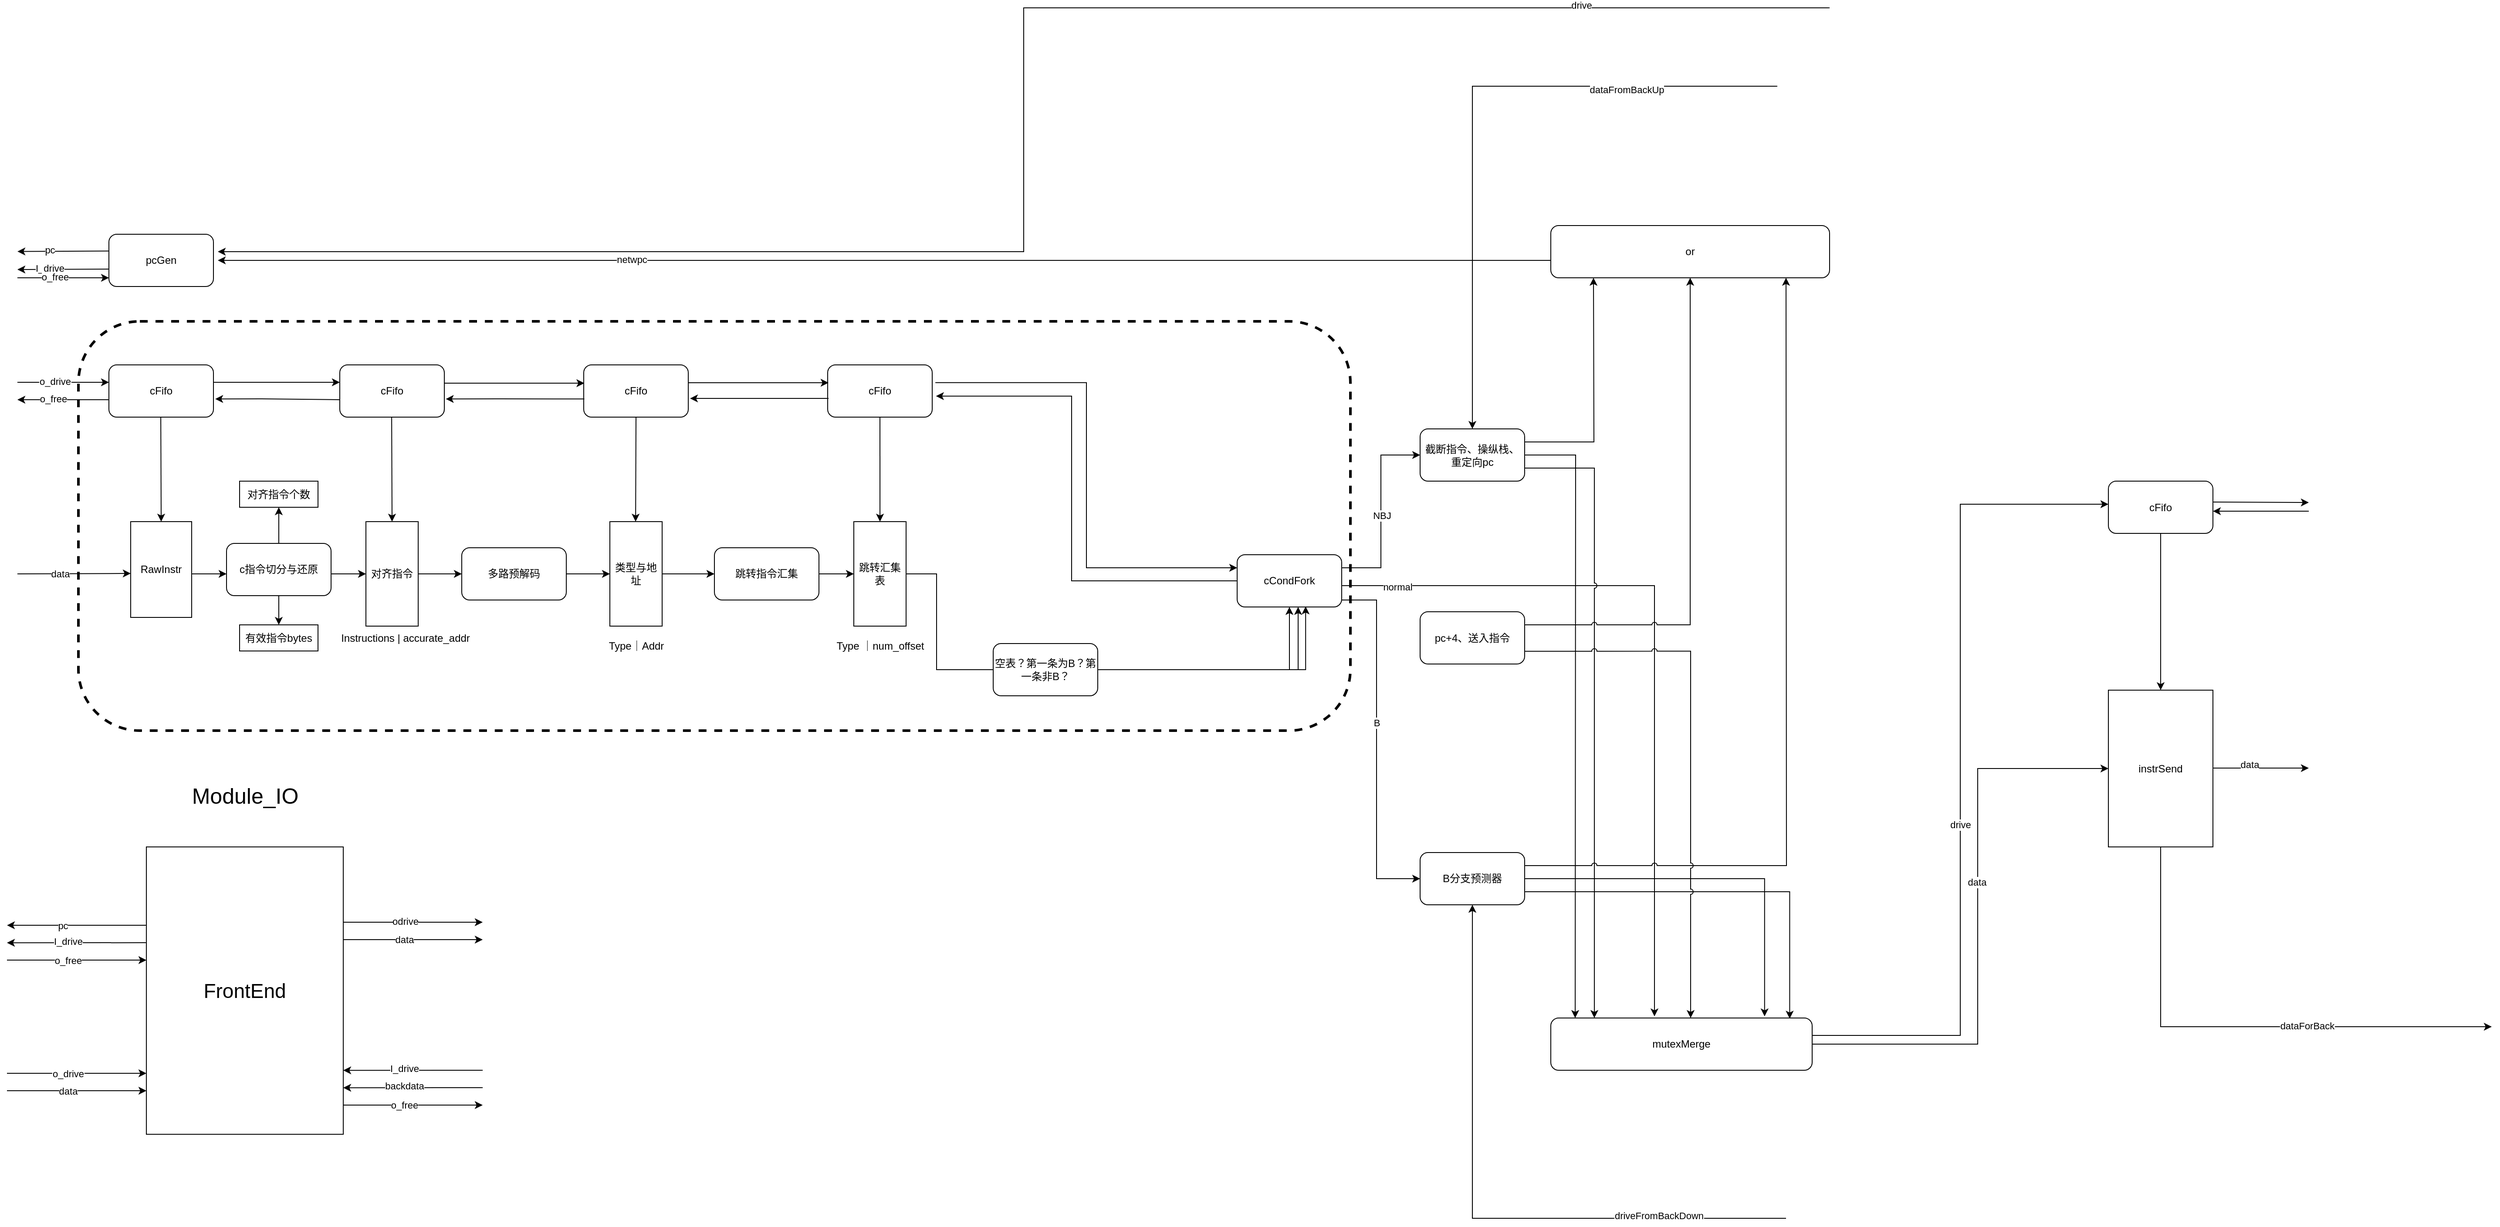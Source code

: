 <mxfile version="23.1.0" type="github" pages="3">
  <diagram name="overview" id="Wv7YBDToErYbK8juhfGM">
    <mxGraphModel dx="3695" dy="2983" grid="1" gridSize="10" guides="1" tooltips="1" connect="1" arrows="1" fold="1" page="1" pageScale="1" pageWidth="827" pageHeight="1169" math="0" shadow="0">
      <root>
        <mxCell id="0" />
        <mxCell id="1" parent="0" />
        <mxCell id="BGHrMdpyLBtgKsS1T8b1-1" value="" style="rounded=1;whiteSpace=wrap;html=1;dashed=1;strokeWidth=3;" parent="1" vertex="1">
          <mxGeometry x="-50" y="130" width="1460" height="470" as="geometry" />
        </mxCell>
        <mxCell id="pZk_Ic55ntujiV6dr-kx-1" value="RawInstr" style="rounded=0;whiteSpace=wrap;html=1;" parent="1" vertex="1">
          <mxGeometry x="10" y="360" width="70" height="110" as="geometry" />
        </mxCell>
        <mxCell id="pZk_Ic55ntujiV6dr-kx-2" value="" style="endArrow=classic;html=1;rounded=0;" parent="1" edge="1">
          <mxGeometry width="50" height="50" relative="1" as="geometry">
            <mxPoint x="80" y="420" as="sourcePoint" />
            <mxPoint x="120" y="420" as="targetPoint" />
          </mxGeometry>
        </mxCell>
        <mxCell id="OJWQaIYZ4R3-ZiE7sgtj-4" style="edgeStyle=orthogonalEdgeStyle;rounded=0;orthogonalLoop=1;jettySize=auto;html=1;exitX=0.5;exitY=1;exitDx=0;exitDy=0;entryX=0.5;entryY=0;entryDx=0;entryDy=0;" parent="1" source="pZk_Ic55ntujiV6dr-kx-3" target="OJWQaIYZ4R3-ZiE7sgtj-1" edge="1">
          <mxGeometry relative="1" as="geometry" />
        </mxCell>
        <mxCell id="pZk_Ic55ntujiV6dr-kx-3" value="c指令切分与还原" style="rounded=1;whiteSpace=wrap;html=1;" parent="1" vertex="1">
          <mxGeometry x="120" y="385" width="120" height="60" as="geometry" />
        </mxCell>
        <mxCell id="pZk_Ic55ntujiV6dr-kx-4" value="" style="endArrow=classic;html=1;rounded=0;" parent="1" target="pZk_Ic55ntujiV6dr-kx-5" edge="1">
          <mxGeometry width="50" height="50" relative="1" as="geometry">
            <mxPoint x="240" y="420" as="sourcePoint" />
            <mxPoint x="300" y="420" as="targetPoint" />
          </mxGeometry>
        </mxCell>
        <mxCell id="pZk_Ic55ntujiV6dr-kx-5" value="对齐指令" style="rounded=0;whiteSpace=wrap;html=1;" parent="1" vertex="1">
          <mxGeometry x="280" y="360" width="60" height="120" as="geometry" />
        </mxCell>
        <mxCell id="pZk_Ic55ntujiV6dr-kx-6" value="" style="endArrow=classic;html=1;rounded=0;" parent="1" source="pZk_Ic55ntujiV6dr-kx-9" edge="1">
          <mxGeometry width="50" height="50" relative="1" as="geometry">
            <mxPoint x="340" y="420" as="sourcePoint" />
            <mxPoint x="560" y="420" as="targetPoint" />
          </mxGeometry>
        </mxCell>
        <mxCell id="pZk_Ic55ntujiV6dr-kx-10" value="" style="endArrow=classic;html=1;rounded=0;" parent="1" target="pZk_Ic55ntujiV6dr-kx-9" edge="1">
          <mxGeometry width="50" height="50" relative="1" as="geometry">
            <mxPoint x="340" y="420" as="sourcePoint" />
            <mxPoint x="520" y="416.25" as="targetPoint" />
          </mxGeometry>
        </mxCell>
        <mxCell id="pZk_Ic55ntujiV6dr-kx-9" value="多路预解码" style="rounded=1;whiteSpace=wrap;html=1;" parent="1" vertex="1">
          <mxGeometry x="390" y="390" width="120" height="60" as="geometry" />
        </mxCell>
        <mxCell id="pZk_Ic55ntujiV6dr-kx-11" value="类型与地址" style="rounded=0;whiteSpace=wrap;html=1;" parent="1" vertex="1">
          <mxGeometry x="560" y="360" width="60" height="120" as="geometry" />
        </mxCell>
        <mxCell id="pZk_Ic55ntujiV6dr-kx-12" value="" style="endArrow=classic;html=1;rounded=0;" parent="1" target="pZk_Ic55ntujiV6dr-kx-13" edge="1">
          <mxGeometry width="50" height="50" relative="1" as="geometry">
            <mxPoint x="620" y="420" as="sourcePoint" />
            <mxPoint x="680" y="420" as="targetPoint" />
          </mxGeometry>
        </mxCell>
        <mxCell id="pZk_Ic55ntujiV6dr-kx-13" value="跳转指令汇集" style="rounded=1;whiteSpace=wrap;html=1;" parent="1" vertex="1">
          <mxGeometry x="680" y="390" width="120" height="60" as="geometry" />
        </mxCell>
        <mxCell id="pZk_Ic55ntujiV6dr-kx-14" value="" style="endArrow=classic;html=1;rounded=0;" parent="1" target="pZk_Ic55ntujiV6dr-kx-16" edge="1">
          <mxGeometry width="50" height="50" relative="1" as="geometry">
            <mxPoint x="800" y="420" as="sourcePoint" />
            <mxPoint x="840" y="420" as="targetPoint" />
          </mxGeometry>
        </mxCell>
        <mxCell id="pZk_Ic55ntujiV6dr-kx-16" value="跳转汇集表" style="rounded=0;whiteSpace=wrap;html=1;" parent="1" vertex="1">
          <mxGeometry x="840" y="360" width="60" height="120" as="geometry" />
        </mxCell>
        <mxCell id="pZk_Ic55ntujiV6dr-kx-17" value="Type｜Addr" style="text;html=1;align=center;verticalAlign=middle;resizable=0;points=[];autosize=1;strokeColor=none;fillColor=none;" parent="1" vertex="1">
          <mxGeometry x="545" y="488" width="90" height="30" as="geometry" />
        </mxCell>
        <mxCell id="pZk_Ic55ntujiV6dr-kx-18" value="Type ｜num_offset" style="text;html=1;align=center;verticalAlign=middle;resizable=0;points=[];autosize=1;strokeColor=none;fillColor=none;" parent="1" vertex="1">
          <mxGeometry x="810" y="488" width="120" height="30" as="geometry" />
        </mxCell>
        <mxCell id="pZk_Ic55ntujiV6dr-kx-22" value="" style="endArrow=classic;html=1;rounded=0;entryX=0.5;entryY=0;entryDx=0;entryDy=0;" parent="1" target="pZk_Ic55ntujiV6dr-kx-5" edge="1">
          <mxGeometry width="50" height="50" relative="1" as="geometry">
            <mxPoint x="309.55" y="240" as="sourcePoint" />
            <mxPoint x="310.05" y="350" as="targetPoint" />
          </mxGeometry>
        </mxCell>
        <mxCell id="pZk_Ic55ntujiV6dr-kx-23" value="" style="endArrow=classic;html=1;rounded=0;entryX=0.5;entryY=0;entryDx=0;entryDy=0;exitX=0.5;exitY=1;exitDx=0;exitDy=0;" parent="1" source="xpvoDvsPVF759H17DhkP-2" edge="1">
          <mxGeometry width="50" height="50" relative="1" as="geometry">
            <mxPoint x="589.55" y="260" as="sourcePoint" />
            <mxPoint x="589.55" y="360" as="targetPoint" />
          </mxGeometry>
        </mxCell>
        <mxCell id="pZk_Ic55ntujiV6dr-kx-24" value="" style="endArrow=classic;html=1;rounded=0;entryX=0.5;entryY=0;entryDx=0;entryDy=0;" parent="1" edge="1">
          <mxGeometry width="50" height="50" relative="1" as="geometry">
            <mxPoint x="870" y="240" as="sourcePoint" />
            <mxPoint x="870.05" y="360" as="targetPoint" />
          </mxGeometry>
        </mxCell>
        <mxCell id="psC_p_QzRlPYa5sbtBEA-1" style="edgeStyle=orthogonalEdgeStyle;rounded=0;orthogonalLoop=1;jettySize=auto;html=1;exitX=1;exitY=0.25;exitDx=0;exitDy=0;entryX=0;entryY=0.5;entryDx=0;entryDy=0;" edge="1" parent="1" source="pZk_Ic55ntujiV6dr-kx-25" target="X_wsTLsbQKxkMiW30ZRe-47">
          <mxGeometry relative="1" as="geometry" />
        </mxCell>
        <mxCell id="psC_p_QzRlPYa5sbtBEA-2" value="NBJ" style="edgeLabel;html=1;align=center;verticalAlign=middle;resizable=0;points=[];" vertex="1" connectable="0" parent="psC_p_QzRlPYa5sbtBEA-1">
          <mxGeometry x="-0.052" y="-1" relative="1" as="geometry">
            <mxPoint y="-1" as="offset" />
          </mxGeometry>
        </mxCell>
        <mxCell id="psC_p_QzRlPYa5sbtBEA-3" style="edgeStyle=orthogonalEdgeStyle;rounded=0;orthogonalLoop=1;jettySize=auto;html=1;entryX=0;entryY=0.5;entryDx=0;entryDy=0;" edge="1" parent="1" target="bJtMEObjr0aurn90hdpZ-1">
          <mxGeometry relative="1" as="geometry">
            <mxPoint x="1400" y="450" as="sourcePoint" />
            <Array as="points">
              <mxPoint x="1440" y="450" />
              <mxPoint x="1440" y="770" />
            </Array>
          </mxGeometry>
        </mxCell>
        <mxCell id="psC_p_QzRlPYa5sbtBEA-4" value="B" style="edgeLabel;html=1;align=center;verticalAlign=middle;resizable=0;points=[];" vertex="1" connectable="0" parent="psC_p_QzRlPYa5sbtBEA-3">
          <mxGeometry x="-0.117" relative="1" as="geometry">
            <mxPoint as="offset" />
          </mxGeometry>
        </mxCell>
        <mxCell id="pZk_Ic55ntujiV6dr-kx-25" value="cCondFork" style="rounded=1;whiteSpace=wrap;html=1;" parent="1" vertex="1">
          <mxGeometry x="1280" y="398" width="120" height="60" as="geometry" />
        </mxCell>
        <mxCell id="pZk_Ic55ntujiV6dr-kx-26" value="" style="endArrow=classic;html=1;rounded=0;edgeStyle=orthogonalEdgeStyle;entryX=0.5;entryY=1;entryDx=0;entryDy=0;exitX=1;exitY=0.5;exitDx=0;exitDy=0;" parent="1" source="pZk_Ic55ntujiV6dr-kx-16" target="pZk_Ic55ntujiV6dr-kx-25" edge="1">
          <mxGeometry width="50" height="50" relative="1" as="geometry">
            <mxPoint x="900" y="510" as="sourcePoint" />
            <mxPoint x="950" y="460" as="targetPoint" />
            <Array as="points">
              <mxPoint x="935" y="420" />
              <mxPoint x="935" y="530" />
              <mxPoint x="1340" y="530" />
            </Array>
          </mxGeometry>
        </mxCell>
        <mxCell id="xpvoDvsPVF759H17DhkP-1" value="cFifo" style="rounded=1;whiteSpace=wrap;html=1;" parent="1" vertex="1">
          <mxGeometry x="250" y="180" width="120" height="60" as="geometry" />
        </mxCell>
        <mxCell id="xpvoDvsPVF759H17DhkP-2" value="cFifo" style="rounded=1;whiteSpace=wrap;html=1;" parent="1" vertex="1">
          <mxGeometry x="530" y="180" width="120" height="60" as="geometry" />
        </mxCell>
        <mxCell id="xpvoDvsPVF759H17DhkP-3" value="cFifo" style="rounded=1;whiteSpace=wrap;html=1;" parent="1" vertex="1">
          <mxGeometry x="-15" y="180" width="120" height="60" as="geometry" />
        </mxCell>
        <mxCell id="xpvoDvsPVF759H17DhkP-4" value="" style="endArrow=classic;html=1;rounded=0;entryX=0.5;entryY=0;entryDx=0;entryDy=0;" parent="1" edge="1">
          <mxGeometry width="50" height="50" relative="1" as="geometry">
            <mxPoint x="44.55" y="240" as="sourcePoint" />
            <mxPoint x="45.0" y="360" as="targetPoint" />
          </mxGeometry>
        </mxCell>
        <mxCell id="xpvoDvsPVF759H17DhkP-5" value="" style="endArrow=classic;html=1;rounded=0;" parent="1" edge="1">
          <mxGeometry width="50" height="50" relative="1" as="geometry">
            <mxPoint x="105" y="200" as="sourcePoint" />
            <mxPoint x="250" y="200" as="targetPoint" />
          </mxGeometry>
        </mxCell>
        <mxCell id="xpvoDvsPVF759H17DhkP-6" value="" style="endArrow=classic;html=1;rounded=0;entryX=1.017;entryY=0.653;entryDx=0;entryDy=0;entryPerimeter=0;" parent="1" target="xpvoDvsPVF759H17DhkP-3" edge="1">
          <mxGeometry width="50" height="50" relative="1" as="geometry">
            <mxPoint x="250" y="220" as="sourcePoint" />
            <mxPoint x="300" y="170" as="targetPoint" />
            <Array as="points">
              <mxPoint x="160" y="219" />
            </Array>
          </mxGeometry>
        </mxCell>
        <mxCell id="xpvoDvsPVF759H17DhkP-7" value="" style="endArrow=classic;html=1;rounded=0;exitX=0.998;exitY=0.35;exitDx=0;exitDy=0;exitPerimeter=0;entryX=0.006;entryY=0.35;entryDx=0;entryDy=0;entryPerimeter=0;" parent="1" source="xpvoDvsPVF759H17DhkP-1" target="xpvoDvsPVF759H17DhkP-2" edge="1">
          <mxGeometry width="50" height="50" relative="1" as="geometry">
            <mxPoint x="377.5" y="200" as="sourcePoint" />
            <mxPoint x="522.5" y="200" as="targetPoint" />
          </mxGeometry>
        </mxCell>
        <mxCell id="xpvoDvsPVF759H17DhkP-8" value="" style="endArrow=classic;html=1;rounded=0;entryX=1.014;entryY=0.653;entryDx=0;entryDy=0;entryPerimeter=0;exitX=0.006;exitY=0.653;exitDx=0;exitDy=0;exitPerimeter=0;" parent="1" source="xpvoDvsPVF759H17DhkP-2" target="xpvoDvsPVF759H17DhkP-1" edge="1">
          <mxGeometry width="50" height="50" relative="1" as="geometry">
            <mxPoint x="522.5" y="220" as="sourcePoint" />
            <mxPoint x="379.5" y="219" as="targetPoint" />
            <Array as="points">
              <mxPoint x="432.5" y="219" />
            </Array>
          </mxGeometry>
        </mxCell>
        <mxCell id="xpvoDvsPVF759H17DhkP-9" value="cFifo" style="rounded=1;whiteSpace=wrap;html=1;" parent="1" vertex="1">
          <mxGeometry x="810" y="180" width="120" height="60" as="geometry" />
        </mxCell>
        <mxCell id="xpvoDvsPVF759H17DhkP-10" value="" style="endArrow=classic;html=1;rounded=0;exitX=0.998;exitY=0.35;exitDx=0;exitDy=0;exitPerimeter=0;entryX=0.006;entryY=0.35;entryDx=0;entryDy=0;entryPerimeter=0;" parent="1" edge="1">
          <mxGeometry width="50" height="50" relative="1" as="geometry">
            <mxPoint x="650" y="200.55" as="sourcePoint" />
            <mxPoint x="811" y="200.55" as="targetPoint" />
          </mxGeometry>
        </mxCell>
        <mxCell id="xpvoDvsPVF759H17DhkP-11" value="" style="endArrow=classic;html=1;rounded=0;entryX=1.014;entryY=0.653;entryDx=0;entryDy=0;entryPerimeter=0;exitX=0.006;exitY=0.653;exitDx=0;exitDy=0;exitPerimeter=0;" parent="1" edge="1">
          <mxGeometry width="50" height="50" relative="1" as="geometry">
            <mxPoint x="811" y="218.55" as="sourcePoint" />
            <mxPoint x="652" y="218.55" as="targetPoint" />
            <Array as="points">
              <mxPoint x="712.5" y="218.55" />
            </Array>
          </mxGeometry>
        </mxCell>
        <mxCell id="xpvoDvsPVF759H17DhkP-12" value="空表？第一条为B？第一条非B？" style="rounded=1;whiteSpace=wrap;html=1;" parent="1" vertex="1">
          <mxGeometry x="1000" y="500" width="120" height="60" as="geometry" />
        </mxCell>
        <mxCell id="xpvoDvsPVF759H17DhkP-22" value="" style="endArrow=classic;html=1;rounded=0;edgeStyle=elbowEdgeStyle;entryX=0;entryY=0.25;entryDx=0;entryDy=0;exitX=1.03;exitY=0.339;exitDx=0;exitDy=0;exitPerimeter=0;" parent="1" source="xpvoDvsPVF759H17DhkP-9" target="pZk_Ic55ntujiV6dr-kx-25" edge="1">
          <mxGeometry width="50" height="50" relative="1" as="geometry">
            <mxPoint x="1120" y="200" as="sourcePoint" />
            <mxPoint x="1260" y="440" as="targetPoint" />
          </mxGeometry>
        </mxCell>
        <mxCell id="xpvoDvsPVF759H17DhkP-23" value="" style="endArrow=classic;html=1;rounded=0;edgeStyle=elbowEdgeStyle;exitX=0;exitY=0.5;exitDx=0;exitDy=0;entryX=1.036;entryY=0.598;entryDx=0;entryDy=0;entryPerimeter=0;" parent="1" source="pZk_Ic55ntujiV6dr-kx-25" target="xpvoDvsPVF759H17DhkP-9" edge="1">
          <mxGeometry width="50" height="50" relative="1" as="geometry">
            <mxPoint x="1270" y="440" as="sourcePoint" />
            <mxPoint x="1120" y="219" as="targetPoint" />
            <Array as="points">
              <mxPoint x="1090" y="330" />
            </Array>
          </mxGeometry>
        </mxCell>
        <mxCell id="xpvoDvsPVF759H17DhkP-24" value="" style="endArrow=classic;html=1;rounded=0;edgeStyle=orthogonalEdgeStyle;" parent="1" target="pZk_Ic55ntujiV6dr-kx-25" edge="1">
          <mxGeometry width="50" height="50" relative="1" as="geometry">
            <mxPoint x="1340" y="530" as="sourcePoint" />
            <mxPoint x="1350" y="460" as="targetPoint" />
            <Array as="points">
              <mxPoint x="1350" y="530" />
            </Array>
          </mxGeometry>
        </mxCell>
        <mxCell id="xpvoDvsPVF759H17DhkP-25" value="" style="endArrow=classic;html=1;rounded=0;edgeStyle=orthogonalEdgeStyle;entryX=0.655;entryY=0.99;entryDx=0;entryDy=0;entryPerimeter=0;" parent="1" target="pZk_Ic55ntujiV6dr-kx-25" edge="1">
          <mxGeometry width="50" height="50" relative="1" as="geometry">
            <mxPoint x="1350" y="530" as="sourcePoint" />
            <mxPoint x="1400" y="480" as="targetPoint" />
            <Array as="points">
              <mxPoint x="1359" y="530" />
            </Array>
          </mxGeometry>
        </mxCell>
        <mxCell id="xpvoDvsPVF759H17DhkP-56" value="" style="endArrow=classic;html=1;rounded=0;edgeStyle=elbowEdgeStyle;" parent="1" edge="1">
          <mxGeometry width="50" height="50" relative="1" as="geometry">
            <mxPoint x="1960" y="-230" as="sourcePoint" />
            <mxPoint x="110" y="50" as="targetPoint" />
          </mxGeometry>
        </mxCell>
        <mxCell id="x5wTNmBajMKhBSyn9Og_-7" value="drive" style="edgeLabel;html=1;align=center;verticalAlign=middle;resizable=0;points=[];" parent="xpvoDvsPVF759H17DhkP-56" vertex="1" connectable="0">
          <mxGeometry x="-0.732" y="-3" relative="1" as="geometry">
            <mxPoint as="offset" />
          </mxGeometry>
        </mxCell>
        <mxCell id="xpvoDvsPVF759H17DhkP-57" value="" style="endArrow=classic;html=1;rounded=0;" parent="1" edge="1">
          <mxGeometry width="50" height="50" relative="1" as="geometry">
            <mxPoint x="1640" y="60" as="sourcePoint" />
            <mxPoint x="110" y="60" as="targetPoint" />
          </mxGeometry>
        </mxCell>
        <mxCell id="x5wTNmBajMKhBSyn9Og_-6" value="netwpc" style="edgeLabel;html=1;align=center;verticalAlign=middle;resizable=0;points=[];" parent="xpvoDvsPVF759H17DhkP-57" vertex="1" connectable="0">
          <mxGeometry x="0.38" y="-1" relative="1" as="geometry">
            <mxPoint as="offset" />
          </mxGeometry>
        </mxCell>
        <mxCell id="lRKTXdzacVQgkze35Qe--1" style="edgeStyle=orthogonalEdgeStyle;rounded=0;orthogonalLoop=1;jettySize=auto;html=1;exitX=0.5;exitY=1;exitDx=0;exitDy=0;" edge="1" parent="1" source="dXFlLC0BL0wMWkCd1fqr-12">
          <mxGeometry relative="1" as="geometry">
            <mxPoint x="2720" y="940" as="targetPoint" />
            <Array as="points">
              <mxPoint x="2340" y="940" />
            </Array>
          </mxGeometry>
        </mxCell>
        <mxCell id="lRKTXdzacVQgkze35Qe--2" value="dataForBack" style="edgeLabel;html=1;align=center;verticalAlign=middle;resizable=0;points=[];" vertex="1" connectable="0" parent="lRKTXdzacVQgkze35Qe--1">
          <mxGeometry x="0.275" relative="1" as="geometry">
            <mxPoint y="-1" as="offset" />
          </mxGeometry>
        </mxCell>
        <mxCell id="dXFlLC0BL0wMWkCd1fqr-12" value="instrSend" style="rounded=0;whiteSpace=wrap;html=1;" parent="1" vertex="1">
          <mxGeometry x="2280" y="553.54" width="120" height="180" as="geometry" />
        </mxCell>
        <mxCell id="dXFlLC0BL0wMWkCd1fqr-13" value="&lt;font style=&quot;font-size: 23px;&quot;&gt;FrontEnd&lt;/font&gt;" style="rounded=0;whiteSpace=wrap;html=1;" parent="1" vertex="1">
          <mxGeometry x="28" y="733.54" width="226" height="330" as="geometry" />
        </mxCell>
        <mxCell id="dXFlLC0BL0wMWkCd1fqr-15" value="" style="endArrow=classic;html=1;rounded=0;" parent="1" edge="1">
          <mxGeometry width="50" height="50" relative="1" as="geometry">
            <mxPoint x="28" y="823.54" as="sourcePoint" />
            <mxPoint x="-132" y="823.54" as="targetPoint" />
          </mxGeometry>
        </mxCell>
        <mxCell id="dXFlLC0BL0wMWkCd1fqr-20" value="pc" style="edgeLabel;html=1;align=center;verticalAlign=middle;resizable=0;points=[];" parent="dXFlLC0BL0wMWkCd1fqr-15" vertex="1" connectable="0">
          <mxGeometry x="0.208" relative="1" as="geometry">
            <mxPoint as="offset" />
          </mxGeometry>
        </mxCell>
        <mxCell id="dXFlLC0BL0wMWkCd1fqr-19" value="" style="endArrow=classic;html=1;rounded=0;" parent="1" edge="1">
          <mxGeometry width="50" height="50" relative="1" as="geometry">
            <mxPoint x="-132" y="1013.54" as="sourcePoint" />
            <mxPoint x="28" y="1013.54" as="targetPoint" />
          </mxGeometry>
        </mxCell>
        <mxCell id="dXFlLC0BL0wMWkCd1fqr-23" value="data" style="edgeLabel;html=1;align=center;verticalAlign=middle;resizable=0;points=[];" parent="dXFlLC0BL0wMWkCd1fqr-19" vertex="1" connectable="0">
          <mxGeometry x="-0.125" relative="1" as="geometry">
            <mxPoint as="offset" />
          </mxGeometry>
        </mxCell>
        <mxCell id="dXFlLC0BL0wMWkCd1fqr-24" value="" style="endArrow=classic;html=1;rounded=0;" parent="1" edge="1">
          <mxGeometry width="50" height="50" relative="1" as="geometry">
            <mxPoint x="254" y="820" as="sourcePoint" />
            <mxPoint x="414" y="820" as="targetPoint" />
          </mxGeometry>
        </mxCell>
        <mxCell id="dXFlLC0BL0wMWkCd1fqr-25" value="odrive" style="edgeLabel;html=1;align=center;verticalAlign=middle;resizable=0;points=[];" parent="dXFlLC0BL0wMWkCd1fqr-24" vertex="1" connectable="0">
          <mxGeometry x="-0.113" y="1" relative="1" as="geometry">
            <mxPoint as="offset" />
          </mxGeometry>
        </mxCell>
        <mxCell id="dXFlLC0BL0wMWkCd1fqr-26" value="" style="endArrow=classic;html=1;rounded=0;" parent="1" edge="1">
          <mxGeometry width="50" height="50" relative="1" as="geometry">
            <mxPoint x="254" y="840" as="sourcePoint" />
            <mxPoint x="414" y="840" as="targetPoint" />
          </mxGeometry>
        </mxCell>
        <mxCell id="dXFlLC0BL0wMWkCd1fqr-27" value="data" style="edgeLabel;html=1;align=center;verticalAlign=middle;resizable=0;points=[];" parent="dXFlLC0BL0wMWkCd1fqr-26" vertex="1" connectable="0">
          <mxGeometry x="-0.125" relative="1" as="geometry">
            <mxPoint as="offset" />
          </mxGeometry>
        </mxCell>
        <mxCell id="dXFlLC0BL0wMWkCd1fqr-33" value="&lt;font style=&quot;font-size: 25px;&quot;&gt;Module_IO&lt;/font&gt;" style="text;html=1;align=center;verticalAlign=middle;resizable=0;points=[];autosize=1;strokeColor=none;fillColor=none;" parent="1" vertex="1">
          <mxGeometry x="66" y="653.54" width="150" height="40" as="geometry" />
        </mxCell>
        <mxCell id="dXFlLC0BL0wMWkCd1fqr-37" value="pcGen" style="rounded=1;whiteSpace=wrap;html=1;" parent="1" vertex="1">
          <mxGeometry x="-15" y="30" width="120" height="60" as="geometry" />
        </mxCell>
        <mxCell id="dXFlLC0BL0wMWkCd1fqr-38" value="" style="endArrow=classic;html=1;rounded=0;" parent="1" edge="1">
          <mxGeometry width="50" height="50" relative="1" as="geometry">
            <mxPoint x="-15" y="49.29" as="sourcePoint" />
            <mxPoint x="-120" y="49.79" as="targetPoint" />
          </mxGeometry>
        </mxCell>
        <mxCell id="dXFlLC0BL0wMWkCd1fqr-39" value="pc" style="edgeLabel;html=1;align=center;verticalAlign=middle;resizable=0;points=[];" parent="dXFlLC0BL0wMWkCd1fqr-38" vertex="1" connectable="0">
          <mxGeometry x="0.3" y="-2" relative="1" as="geometry">
            <mxPoint as="offset" />
          </mxGeometry>
        </mxCell>
        <mxCell id="dXFlLC0BL0wMWkCd1fqr-40" value="" style="endArrow=classic;html=1;rounded=0;" parent="1" edge="1">
          <mxGeometry width="50" height="50" relative="1" as="geometry">
            <mxPoint x="-120" y="200" as="sourcePoint" />
            <mxPoint x="-15" y="200" as="targetPoint" />
          </mxGeometry>
        </mxCell>
        <mxCell id="dXFlLC0BL0wMWkCd1fqr-46" value="o_drive" style="edgeLabel;html=1;align=center;verticalAlign=middle;resizable=0;points=[];" parent="dXFlLC0BL0wMWkCd1fqr-40" vertex="1" connectable="0">
          <mxGeometry x="-0.181" y="1" relative="1" as="geometry">
            <mxPoint as="offset" />
          </mxGeometry>
        </mxCell>
        <mxCell id="dXFlLC0BL0wMWkCd1fqr-41" value="" style="endArrow=classic;html=1;rounded=0;" parent="1" edge="1">
          <mxGeometry width="50" height="50" relative="1" as="geometry">
            <mxPoint x="-15" y="220" as="sourcePoint" />
            <mxPoint x="-120" y="220" as="targetPoint" />
          </mxGeometry>
        </mxCell>
        <mxCell id="dXFlLC0BL0wMWkCd1fqr-47" value="o_free" style="edgeLabel;html=1;align=center;verticalAlign=middle;resizable=0;points=[];" parent="dXFlLC0BL0wMWkCd1fqr-41" vertex="1" connectable="0">
          <mxGeometry x="0.219" y="-1" relative="1" as="geometry">
            <mxPoint as="offset" />
          </mxGeometry>
        </mxCell>
        <mxCell id="dXFlLC0BL0wMWkCd1fqr-42" value="" style="endArrow=classic;html=1;rounded=0;" parent="1" edge="1">
          <mxGeometry width="50" height="50" relative="1" as="geometry">
            <mxPoint x="-120" y="420" as="sourcePoint" />
            <mxPoint x="10" y="419.5" as="targetPoint" />
          </mxGeometry>
        </mxCell>
        <mxCell id="dXFlLC0BL0wMWkCd1fqr-48" value="data" style="edgeLabel;html=1;align=center;verticalAlign=middle;resizable=0;points=[];" parent="dXFlLC0BL0wMWkCd1fqr-42" vertex="1" connectable="0">
          <mxGeometry x="-0.246" relative="1" as="geometry">
            <mxPoint as="offset" />
          </mxGeometry>
        </mxCell>
        <mxCell id="dXFlLC0BL0wMWkCd1fqr-49" value="cFifo" style="rounded=1;whiteSpace=wrap;html=1;" parent="1" vertex="1">
          <mxGeometry x="2280" y="313.54" width="120" height="60" as="geometry" />
        </mxCell>
        <mxCell id="dXFlLC0BL0wMWkCd1fqr-50" value="" style="endArrow=classic;html=1;rounded=0;exitX=0.5;exitY=1;exitDx=0;exitDy=0;entryX=0.5;entryY=0;entryDx=0;entryDy=0;" parent="1" source="dXFlLC0BL0wMWkCd1fqr-49" target="dXFlLC0BL0wMWkCd1fqr-12" edge="1">
          <mxGeometry width="50" height="50" relative="1" as="geometry">
            <mxPoint x="2330" y="440" as="sourcePoint" />
            <mxPoint x="2380" y="390" as="targetPoint" />
          </mxGeometry>
        </mxCell>
        <mxCell id="dXFlLC0BL0wMWkCd1fqr-52" value="" style="endArrow=classic;html=1;rounded=0;" parent="1" edge="1">
          <mxGeometry width="50" height="50" relative="1" as="geometry">
            <mxPoint x="2400" y="337.52" as="sourcePoint" />
            <mxPoint x="2510" y="338.02" as="targetPoint" />
          </mxGeometry>
        </mxCell>
        <mxCell id="dXFlLC0BL0wMWkCd1fqr-54" value="" style="endArrow=classic;html=1;rounded=0;" parent="1" edge="1">
          <mxGeometry width="50" height="50" relative="1" as="geometry">
            <mxPoint x="2400" y="643.06" as="sourcePoint" />
            <mxPoint x="2510" y="643.06" as="targetPoint" />
          </mxGeometry>
        </mxCell>
        <mxCell id="dXFlLC0BL0wMWkCd1fqr-55" value="data" style="edgeLabel;html=1;align=center;verticalAlign=middle;resizable=0;points=[];" parent="dXFlLC0BL0wMWkCd1fqr-54" vertex="1" connectable="0">
          <mxGeometry x="-0.236" y="4" relative="1" as="geometry">
            <mxPoint as="offset" />
          </mxGeometry>
        </mxCell>
        <mxCell id="dXFlLC0BL0wMWkCd1fqr-56" value="" style="endArrow=classic;html=1;rounded=0;" parent="1" edge="1">
          <mxGeometry width="50" height="50" relative="1" as="geometry">
            <mxPoint x="2510" y="348.02" as="sourcePoint" />
            <mxPoint x="2400" y="348.02" as="targetPoint" />
          </mxGeometry>
        </mxCell>
        <mxCell id="-PCPPVoJTsgjooBXtaX3-1" value="" style="endArrow=classic;html=1;rounded=0;exitX=-0.022;exitY=0.727;exitDx=0;exitDy=0;exitPerimeter=0;" parent="1" edge="1">
          <mxGeometry width="50" height="50" relative="1" as="geometry">
            <mxPoint x="27.998" y="843.54" as="sourcePoint" />
            <mxPoint x="-132" y="843.63" as="targetPoint" />
          </mxGeometry>
        </mxCell>
        <mxCell id="-PCPPVoJTsgjooBXtaX3-2" value="I_drive" style="edgeLabel;html=1;align=center;verticalAlign=middle;resizable=0;points=[];" parent="-PCPPVoJTsgjooBXtaX3-1" vertex="1" connectable="0">
          <mxGeometry x="0.15" y="-2" relative="1" as="geometry">
            <mxPoint x="2" as="offset" />
          </mxGeometry>
        </mxCell>
        <mxCell id="-PCPPVoJTsgjooBXtaX3-3" value="" style="endArrow=classic;html=1;rounded=0;" parent="1" edge="1">
          <mxGeometry width="50" height="50" relative="1" as="geometry">
            <mxPoint x="-132" y="993.54" as="sourcePoint" />
            <mxPoint x="28" y="993.54" as="targetPoint" />
          </mxGeometry>
        </mxCell>
        <mxCell id="-PCPPVoJTsgjooBXtaX3-4" value="o_drive" style="edgeLabel;html=1;align=center;verticalAlign=middle;resizable=0;points=[];" parent="-PCPPVoJTsgjooBXtaX3-3" vertex="1" connectable="0">
          <mxGeometry x="-0.125" relative="1" as="geometry">
            <mxPoint as="offset" />
          </mxGeometry>
        </mxCell>
        <mxCell id="-PCPPVoJTsgjooBXtaX3-5" value="" style="endArrow=classic;html=1;rounded=0;" parent="1" edge="1">
          <mxGeometry width="50" height="50" relative="1" as="geometry">
            <mxPoint x="-15" y="70" as="sourcePoint" />
            <mxPoint x="-120" y="70.5" as="targetPoint" />
          </mxGeometry>
        </mxCell>
        <mxCell id="-PCPPVoJTsgjooBXtaX3-6" value="I_drive" style="edgeLabel;html=1;align=center;verticalAlign=middle;resizable=0;points=[];" parent="-PCPPVoJTsgjooBXtaX3-5" vertex="1" connectable="0">
          <mxGeometry x="0.3" y="-2" relative="1" as="geometry">
            <mxPoint as="offset" />
          </mxGeometry>
        </mxCell>
        <mxCell id="-PCPPVoJTsgjooBXtaX3-9" value="" style="endArrow=classic;html=1;rounded=0;" parent="1" edge="1">
          <mxGeometry width="50" height="50" relative="1" as="geometry">
            <mxPoint x="-120" y="80" as="sourcePoint" />
            <mxPoint x="-15" y="80" as="targetPoint" />
          </mxGeometry>
        </mxCell>
        <mxCell id="-PCPPVoJTsgjooBXtaX3-10" value="o_free" style="edgeLabel;html=1;align=center;verticalAlign=middle;resizable=0;points=[];" parent="-PCPPVoJTsgjooBXtaX3-9" vertex="1" connectable="0">
          <mxGeometry x="-0.181" y="1" relative="1" as="geometry">
            <mxPoint as="offset" />
          </mxGeometry>
        </mxCell>
        <mxCell id="-PCPPVoJTsgjooBXtaX3-12" value="" style="endArrow=classic;html=1;rounded=0;" parent="1" edge="1">
          <mxGeometry width="50" height="50" relative="1" as="geometry">
            <mxPoint x="-132" y="863.54" as="sourcePoint" />
            <mxPoint x="28" y="863.54" as="targetPoint" />
          </mxGeometry>
        </mxCell>
        <mxCell id="-PCPPVoJTsgjooBXtaX3-13" value="o_free" style="edgeLabel;html=1;align=center;verticalAlign=middle;resizable=0;points=[];" parent="-PCPPVoJTsgjooBXtaX3-12" vertex="1" connectable="0">
          <mxGeometry x="-0.125" relative="1" as="geometry">
            <mxPoint as="offset" />
          </mxGeometry>
        </mxCell>
        <mxCell id="X_wsTLsbQKxkMiW30ZRe-45" style="edgeStyle=elbowEdgeStyle;rounded=0;orthogonalLoop=1;jettySize=auto;html=1;exitX=1;exitY=0.5;exitDx=0;exitDy=0;entryX=0.397;entryY=-0.031;entryDx=0;entryDy=0;entryPerimeter=0;" parent="1" target="X_wsTLsbQKxkMiW30ZRe-67" edge="1">
          <mxGeometry relative="1" as="geometry">
            <mxPoint x="1740" y="433.54" as="targetPoint" />
            <mxPoint x="1400" y="433.54" as="sourcePoint" />
            <Array as="points">
              <mxPoint x="1759" y="670" />
            </Array>
          </mxGeometry>
        </mxCell>
        <mxCell id="X_wsTLsbQKxkMiW30ZRe-69" value="normal" style="edgeLabel;html=1;align=center;verticalAlign=middle;resizable=0;points=[];" parent="X_wsTLsbQKxkMiW30ZRe-45" vertex="1" connectable="0">
          <mxGeometry x="-0.852" y="-1" relative="1" as="geometry">
            <mxPoint x="1" as="offset" />
          </mxGeometry>
        </mxCell>
        <mxCell id="X_wsTLsbQKxkMiW30ZRe-60" style="edgeStyle=orthogonalEdgeStyle;rounded=0;orthogonalLoop=1;jettySize=auto;html=1;exitX=1;exitY=0.25;exitDx=0;exitDy=0;jumpStyle=arc;" parent="1" source="X_wsTLsbQKxkMiW30ZRe-47" edge="1">
          <mxGeometry relative="1" as="geometry">
            <mxPoint x="1689" y="80" as="targetPoint" />
          </mxGeometry>
        </mxCell>
        <mxCell id="X_wsTLsbQKxkMiW30ZRe-63" style="edgeStyle=orthogonalEdgeStyle;rounded=0;orthogonalLoop=1;jettySize=auto;html=1;exitX=1;exitY=0.75;exitDx=0;exitDy=0;jumpStyle=arc;" parent="1" source="X_wsTLsbQKxkMiW30ZRe-47" edge="1">
          <mxGeometry relative="1" as="geometry">
            <mxPoint x="1690" y="930" as="targetPoint" />
            <Array as="points">
              <mxPoint x="1690" y="298" />
              <mxPoint x="1690" y="930" />
            </Array>
          </mxGeometry>
        </mxCell>
        <mxCell id="9_corxM4_VuxolFF8gPK-1" style="edgeStyle=orthogonalEdgeStyle;rounded=0;orthogonalLoop=1;jettySize=auto;html=1;entryX=0.5;entryY=0;entryDx=0;entryDy=0;" edge="1" parent="1" target="X_wsTLsbQKxkMiW30ZRe-47">
          <mxGeometry relative="1" as="geometry">
            <mxPoint x="1900" y="-140" as="sourcePoint" />
            <Array as="points">
              <mxPoint x="1900" y="-140" />
              <mxPoint x="1550" y="-140" />
            </Array>
          </mxGeometry>
        </mxCell>
        <mxCell id="9_corxM4_VuxolFF8gPK-2" value="dataFromBackUp" style="edgeLabel;html=1;align=center;verticalAlign=middle;resizable=0;points=[];" vertex="1" connectable="0" parent="9_corxM4_VuxolFF8gPK-1">
          <mxGeometry x="-0.535" y="4" relative="1" as="geometry">
            <mxPoint as="offset" />
          </mxGeometry>
        </mxCell>
        <mxCell id="X_wsTLsbQKxkMiW30ZRe-47" value="截断指令、操纵栈、重定向pc" style="rounded=1;whiteSpace=wrap;html=1;" parent="1" vertex="1">
          <mxGeometry x="1490" y="253.54" width="120" height="60" as="geometry" />
        </mxCell>
        <mxCell id="X_wsTLsbQKxkMiW30ZRe-48" value="pc+4、送入指令" style="rounded=1;whiteSpace=wrap;html=1;" parent="1" vertex="1">
          <mxGeometry x="1490" y="463.54" width="120" height="60" as="geometry" />
        </mxCell>
        <mxCell id="X_wsTLsbQKxkMiW30ZRe-62" style="edgeStyle=orthogonalEdgeStyle;rounded=0;orthogonalLoop=1;jettySize=auto;html=1;jumpStyle=arc;exitX=1;exitY=0.25;exitDx=0;exitDy=0;" parent="1" source="bJtMEObjr0aurn90hdpZ-1" edge="1">
          <mxGeometry relative="1" as="geometry">
            <mxPoint x="1910" y="80" as="targetPoint" />
            <mxPoint x="1620" y="756" as="sourcePoint" />
          </mxGeometry>
        </mxCell>
        <mxCell id="X_wsTLsbQKxkMiW30ZRe-65" style="edgeStyle=orthogonalEdgeStyle;rounded=0;orthogonalLoop=1;jettySize=auto;html=1;entryX=0.914;entryY=0.012;entryDx=0;entryDy=0;entryPerimeter=0;exitX=1;exitY=0.75;exitDx=0;exitDy=0;" parent="1" source="bJtMEObjr0aurn90hdpZ-1" target="X_wsTLsbQKxkMiW30ZRe-67" edge="1">
          <mxGeometry relative="1" as="geometry">
            <mxPoint x="1908.15" y="921.68" as="targetPoint" />
            <mxPoint x="1620" y="786" as="sourcePoint" />
          </mxGeometry>
        </mxCell>
        <mxCell id="X_wsTLsbQKxkMiW30ZRe-61" style="edgeStyle=orthogonalEdgeStyle;rounded=0;orthogonalLoop=1;jettySize=auto;html=1;exitX=1;exitY=0.25;exitDx=0;exitDy=0;jumpStyle=arc;" parent="1" source="X_wsTLsbQKxkMiW30ZRe-48" edge="1">
          <mxGeometry relative="1" as="geometry">
            <mxPoint x="1800" y="80" as="targetPoint" />
            <Array as="points">
              <mxPoint x="1800" y="478" />
              <mxPoint x="1800" y="80" />
            </Array>
          </mxGeometry>
        </mxCell>
        <mxCell id="X_wsTLsbQKxkMiW30ZRe-64" style="edgeStyle=orthogonalEdgeStyle;rounded=0;orthogonalLoop=1;jettySize=auto;html=1;exitX=1;exitY=0.75;exitDx=0;exitDy=0;jumpStyle=arc;entryX=0.535;entryY=-0.005;entryDx=0;entryDy=0;entryPerimeter=0;" parent="1" edge="1">
          <mxGeometry relative="1" as="geometry">
            <mxPoint x="1610" y="508.84" as="sourcePoint" />
            <mxPoint x="1800.5" y="930.0" as="targetPoint" />
            <Array as="points">
              <mxPoint x="1800" y="508.3" />
            </Array>
          </mxGeometry>
        </mxCell>
        <mxCell id="X_wsTLsbQKxkMiW30ZRe-71" style="edgeStyle=elbowEdgeStyle;rounded=0;orthogonalLoop=1;jettySize=auto;html=1;exitX=1;exitY=0.25;exitDx=0;exitDy=0;entryX=0;entryY=0.25;entryDx=0;entryDy=0;" parent="1" edge="1">
          <mxGeometry relative="1" as="geometry">
            <mxPoint x="2280" y="340" as="targetPoint" />
            <mxPoint x="1940" y="950.0" as="sourcePoint" />
          </mxGeometry>
        </mxCell>
        <mxCell id="tRauUJN5l2xjdXaBUZkS-1" value="drive" style="edgeLabel;html=1;align=center;verticalAlign=middle;resizable=0;points=[];" parent="X_wsTLsbQKxkMiW30ZRe-71" vertex="1" connectable="0">
          <mxGeometry x="-0.133" relative="1" as="geometry">
            <mxPoint as="offset" />
          </mxGeometry>
        </mxCell>
        <mxCell id="X_wsTLsbQKxkMiW30ZRe-72" style="edgeStyle=elbowEdgeStyle;rounded=0;orthogonalLoop=1;jettySize=auto;html=1;exitX=1;exitY=0.5;exitDx=0;exitDy=0;entryX=0;entryY=0.5;entryDx=0;entryDy=0;" parent="1" source="X_wsTLsbQKxkMiW30ZRe-67" target="dXFlLC0BL0wMWkCd1fqr-12" edge="1">
          <mxGeometry relative="1" as="geometry">
            <mxPoint x="2140" y="530" as="targetPoint" />
            <Array as="points">
              <mxPoint x="2130" y="750" />
            </Array>
          </mxGeometry>
        </mxCell>
        <mxCell id="tRauUJN5l2xjdXaBUZkS-2" value="data" style="edgeLabel;html=1;align=center;verticalAlign=middle;resizable=0;points=[];" parent="X_wsTLsbQKxkMiW30ZRe-72" vertex="1" connectable="0">
          <mxGeometry x="0.146" y="1" relative="1" as="geometry">
            <mxPoint as="offset" />
          </mxGeometry>
        </mxCell>
        <mxCell id="X_wsTLsbQKxkMiW30ZRe-67" value="mutexMerge" style="rounded=1;whiteSpace=wrap;html=1;" parent="1" vertex="1">
          <mxGeometry x="1640" y="930" width="300" height="60" as="geometry" />
        </mxCell>
        <mxCell id="Xegf2IEUaVsZiKBqU_q2-32" value="" style="endArrow=classic;html=1;rounded=0;" parent="1" edge="1">
          <mxGeometry width="50" height="50" relative="1" as="geometry">
            <mxPoint x="254" y="1030" as="sourcePoint" />
            <mxPoint x="414" y="1030" as="targetPoint" />
          </mxGeometry>
        </mxCell>
        <mxCell id="Xegf2IEUaVsZiKBqU_q2-33" value="o_free" style="edgeLabel;html=1;align=center;verticalAlign=middle;resizable=0;points=[];" parent="Xegf2IEUaVsZiKBqU_q2-32" vertex="1" connectable="0">
          <mxGeometry x="-0.125" relative="1" as="geometry">
            <mxPoint as="offset" />
          </mxGeometry>
        </mxCell>
        <mxCell id="Xegf2IEUaVsZiKBqU_q2-34" value="" style="endArrow=classic;html=1;rounded=0;exitX=-0.022;exitY=0.727;exitDx=0;exitDy=0;exitPerimeter=0;" parent="1" edge="1">
          <mxGeometry width="50" height="50" relative="1" as="geometry">
            <mxPoint x="413.998" y="990.0" as="sourcePoint" />
            <mxPoint x="254" y="990.09" as="targetPoint" />
          </mxGeometry>
        </mxCell>
        <mxCell id="Xegf2IEUaVsZiKBqU_q2-35" value="I_drive" style="edgeLabel;html=1;align=center;verticalAlign=middle;resizable=0;points=[];" parent="Xegf2IEUaVsZiKBqU_q2-34" vertex="1" connectable="0">
          <mxGeometry x="0.15" y="-2" relative="1" as="geometry">
            <mxPoint x="2" as="offset" />
          </mxGeometry>
        </mxCell>
        <mxCell id="Xegf2IEUaVsZiKBqU_q2-36" value="" style="endArrow=classic;html=1;rounded=0;exitX=-0.022;exitY=0.727;exitDx=0;exitDy=0;exitPerimeter=0;" parent="1" edge="1">
          <mxGeometry width="50" height="50" relative="1" as="geometry">
            <mxPoint x="413.998" y="1010.0" as="sourcePoint" />
            <mxPoint x="254" y="1010.09" as="targetPoint" />
          </mxGeometry>
        </mxCell>
        <mxCell id="Xegf2IEUaVsZiKBqU_q2-37" value="backdata" style="edgeLabel;html=1;align=center;verticalAlign=middle;resizable=0;points=[];" parent="Xegf2IEUaVsZiKBqU_q2-36" vertex="1" connectable="0">
          <mxGeometry x="0.15" y="-2" relative="1" as="geometry">
            <mxPoint x="2" as="offset" />
          </mxGeometry>
        </mxCell>
        <mxCell id="OJWQaIYZ4R3-ZiE7sgtj-1" value="有效指令bytes" style="rounded=0;whiteSpace=wrap;html=1;" parent="1" vertex="1">
          <mxGeometry x="135" y="478.54" width="90" height="30" as="geometry" />
        </mxCell>
        <mxCell id="OJWQaIYZ4R3-ZiE7sgtj-2" value="对齐指令个数" style="rounded=0;whiteSpace=wrap;html=1;" parent="1" vertex="1">
          <mxGeometry x="135" y="313.54" width="90" height="30" as="geometry" />
        </mxCell>
        <mxCell id="OJWQaIYZ4R3-ZiE7sgtj-3" value="" style="endArrow=classic;html=1;rounded=0;entryX=0.5;entryY=1;entryDx=0;entryDy=0;" parent="1" target="OJWQaIYZ4R3-ZiE7sgtj-2" edge="1">
          <mxGeometry width="50" height="50" relative="1" as="geometry">
            <mxPoint x="180" y="385" as="sourcePoint" />
            <mxPoint x="230" y="335" as="targetPoint" />
          </mxGeometry>
        </mxCell>
        <mxCell id="x5wTNmBajMKhBSyn9Og_-4" value="or" style="rounded=1;whiteSpace=wrap;html=1;" parent="1" vertex="1">
          <mxGeometry x="1640" y="20" width="320" height="60" as="geometry" />
        </mxCell>
        <mxCell id="x5wTNmBajMKhBSyn9Og_-8" value="Instructions | accurate_addr" style="text;html=1;align=center;verticalAlign=middle;resizable=0;points=[];autosize=1;strokeColor=none;fillColor=none;" parent="1" vertex="1">
          <mxGeometry x="240" y="478.54" width="170" height="30" as="geometry" />
        </mxCell>
        <mxCell id="bJtMEObjr0aurn90hdpZ-2" style="edgeStyle=orthogonalEdgeStyle;rounded=0;orthogonalLoop=1;jettySize=auto;html=1;entryX=0.5;entryY=1;entryDx=0;entryDy=0;" parent="1" target="bJtMEObjr0aurn90hdpZ-1" edge="1">
          <mxGeometry relative="1" as="geometry">
            <mxPoint x="1910" y="1160" as="sourcePoint" />
            <Array as="points">
              <mxPoint x="1550" y="1160" />
            </Array>
          </mxGeometry>
        </mxCell>
        <mxCell id="DssFhKaZ7pH0HBGZFHqT-1" value="driveFromBackDown" style="edgeLabel;html=1;align=center;verticalAlign=middle;resizable=0;points=[];" parent="bJtMEObjr0aurn90hdpZ-2" vertex="1" connectable="0">
          <mxGeometry x="-0.59" y="-3" relative="1" as="geometry">
            <mxPoint x="1" as="offset" />
          </mxGeometry>
        </mxCell>
        <mxCell id="bJtMEObjr0aurn90hdpZ-1" value="B分支预测器" style="rounded=1;whiteSpace=wrap;html=1;" parent="1" vertex="1">
          <mxGeometry x="1490" y="740" width="120" height="60" as="geometry" />
        </mxCell>
        <mxCell id="bJtMEObjr0aurn90hdpZ-3" style="edgeStyle=orthogonalEdgeStyle;rounded=0;orthogonalLoop=1;jettySize=auto;html=1;exitX=1;exitY=0.5;exitDx=0;exitDy=0;entryX=0.818;entryY=-0.031;entryDx=0;entryDy=0;entryPerimeter=0;" parent="1" source="bJtMEObjr0aurn90hdpZ-1" target="X_wsTLsbQKxkMiW30ZRe-67" edge="1">
          <mxGeometry relative="1" as="geometry" />
        </mxCell>
        <mxCell id="psC_p_QzRlPYa5sbtBEA-5" style="edgeStyle=orthogonalEdgeStyle;rounded=0;orthogonalLoop=1;jettySize=auto;html=1;exitX=1;exitY=0.5;exitDx=0;exitDy=0;" edge="1" parent="1" source="X_wsTLsbQKxkMiW30ZRe-47">
          <mxGeometry relative="1" as="geometry">
            <mxPoint x="1668" y="930" as="targetPoint" />
          </mxGeometry>
        </mxCell>
      </root>
    </mxGraphModel>
  </diagram>
  <diagram id="_y2NxVUs829oZryvr2mk" name="BProcess">
    <mxGraphModel grid="1" page="1" gridSize="8" guides="1" tooltips="1" connect="1" arrows="1" fold="1" pageScale="1" pageWidth="827" pageHeight="1169" math="0" shadow="0">
      <root>
        <mxCell id="0" />
        <mxCell id="1" parent="0" />
        <mxCell id="FDOxPu1YZNuajK4cJNta-30" style="edgeStyle=orthogonalEdgeStyle;rounded=0;orthogonalLoop=1;jettySize=auto;html=1;exitX=0;exitY=0.25;exitDx=0;exitDy=0;entryX=1;entryY=0.25;entryDx=0;entryDy=0;" parent="1" source="FDOxPu1YZNuajK4cJNta-32" target="FDOxPu1YZNuajK4cJNta-44" edge="1">
          <mxGeometry relative="1" as="geometry" />
        </mxCell>
        <mxCell id="FDOxPu1YZNuajK4cJNta-31" value="drive" style="edgeLabel;html=1;align=center;verticalAlign=middle;resizable=0;points=[];" parent="FDOxPu1YZNuajK4cJNta-30" vertex="1" connectable="0">
          <mxGeometry x="-0.04" y="-2" relative="1" as="geometry">
            <mxPoint as="offset" />
          </mxGeometry>
        </mxCell>
        <mxCell id="bC8fzsiW3fZkmVMlw4TS-1" style="edgeStyle=orthogonalEdgeStyle;rounded=0;orthogonalLoop=1;jettySize=auto;html=1;entryX=1;entryY=0.25;entryDx=0;entryDy=0;" parent="1" target="FDOxPu1YZNuajK4cJNta-32" edge="1">
          <mxGeometry relative="1" as="geometry">
            <mxPoint x="1550" y="210" as="sourcePoint" />
            <Array as="points">
              <mxPoint x="1585" y="210" />
              <mxPoint x="1585" y="484" />
            </Array>
          </mxGeometry>
        </mxCell>
        <mxCell id="vdfUF5WmdNpljRewp7Qn-5" value="drive_from_front" style="edgeLabel;html=1;align=center;verticalAlign=middle;resizable=0;points=[];" parent="bC8fzsiW3fZkmVMlw4TS-1" vertex="1" connectable="0">
          <mxGeometry x="0.161" y="-2" relative="1" as="geometry">
            <mxPoint x="-39" as="offset" />
          </mxGeometry>
        </mxCell>
        <mxCell id="vdfUF5WmdNpljRewp7Qn-3" style="edgeStyle=orthogonalEdgeStyle;rounded=0;orthogonalLoop=1;jettySize=auto;html=1;exitX=1;exitY=0.5;exitDx=0;exitDy=0;entryX=1;entryY=0.5;entryDx=0;entryDy=0;" parent="1" edge="1">
          <mxGeometry relative="1" as="geometry">
            <mxPoint x="1565" y="490.96" as="targetPoint" />
            <mxPoint x="1600" y="200" as="sourcePoint" />
            <Array as="points">
              <mxPoint x="1600" y="491" />
            </Array>
          </mxGeometry>
        </mxCell>
        <mxCell id="vdfUF5WmdNpljRewp7Qn-4" value="0" style="edgeLabel;html=1;align=center;verticalAlign=middle;resizable=0;points=[];" parent="vdfUF5WmdNpljRewp7Qn-3" vertex="1" connectable="0">
          <mxGeometry x="-0.233" y="3" relative="1" as="geometry">
            <mxPoint as="offset" />
          </mxGeometry>
        </mxCell>
        <mxCell id="FDOxPu1YZNuajK4cJNta-32" value="cArbMerge" style="rounded=1;whiteSpace=wrap;html=1;" parent="1" vertex="1">
          <mxGeometry x="1445" y="468.96" width="120" height="60" as="geometry" />
        </mxCell>
        <mxCell id="FDOxPu1YZNuajK4cJNta-35" value="" style="endArrow=classic;html=1;rounded=0;edgeStyle=orthogonalEdgeStyle;entryX=0.998;entryY=0.655;entryDx=0;entryDy=0;entryPerimeter=0;" parent="1" target="FDOxPu1YZNuajK4cJNta-32" edge="1">
          <mxGeometry width="50" height="50" relative="1" as="geometry">
            <mxPoint x="1725" y="668.96" as="sourcePoint" />
            <mxPoint x="1585" y="518.96" as="targetPoint" />
          </mxGeometry>
        </mxCell>
        <mxCell id="FDOxPu1YZNuajK4cJNta-36" value="drive_from_back" style="edgeLabel;html=1;align=center;verticalAlign=middle;resizable=0;points=[];rotation=90;" parent="FDOxPu1YZNuajK4cJNta-35" vertex="1" connectable="0">
          <mxGeometry x="-0.008" y="-3" relative="1" as="geometry">
            <mxPoint as="offset" />
          </mxGeometry>
        </mxCell>
        <mxCell id="FDOxPu1YZNuajK4cJNta-37" value="" style="endArrow=classic;html=1;rounded=0;edgeStyle=orthogonalEdgeStyle;entryX=1;entryY=0.75;entryDx=0;entryDy=0;" parent="1" target="FDOxPu1YZNuajK4cJNta-32" edge="1">
          <mxGeometry width="50" height="50" relative="1" as="geometry">
            <mxPoint x="1735" y="678.96" as="sourcePoint" />
            <mxPoint x="1575" y="517.96" as="targetPoint" />
            <Array as="points">
              <mxPoint x="1635" y="679.96" />
              <mxPoint x="1635" y="513.96" />
            </Array>
          </mxGeometry>
        </mxCell>
        <mxCell id="FDOxPu1YZNuajK4cJNta-38" value="backdata" style="edgeLabel;html=1;align=center;verticalAlign=middle;resizable=0;points=[];" parent="FDOxPu1YZNuajK4cJNta-37" vertex="1" connectable="0">
          <mxGeometry x="-0.577" y="2" relative="1" as="geometry">
            <mxPoint as="offset" />
          </mxGeometry>
        </mxCell>
        <mxCell id="FDOxPu1YZNuajK4cJNta-39" style="edgeStyle=orthogonalEdgeStyle;rounded=0;orthogonalLoop=1;jettySize=auto;html=1;exitX=1;exitY=0.75;exitDx=0;exitDy=0;entryX=0;entryY=0.75;entryDx=0;entryDy=0;" parent="1" source="FDOxPu1YZNuajK4cJNta-44" target="FDOxPu1YZNuajK4cJNta-32" edge="1">
          <mxGeometry relative="1" as="geometry" />
        </mxCell>
        <mxCell id="FDOxPu1YZNuajK4cJNta-40" value="free" style="edgeLabel;html=1;align=center;verticalAlign=middle;resizable=0;points=[];" parent="FDOxPu1YZNuajK4cJNta-39" vertex="1" connectable="0">
          <mxGeometry x="-0.03" y="1" relative="1" as="geometry">
            <mxPoint as="offset" />
          </mxGeometry>
        </mxCell>
        <mxCell id="FDOxPu1YZNuajK4cJNta-41" style="edgeStyle=orthogonalEdgeStyle;rounded=0;orthogonalLoop=1;jettySize=auto;html=1;exitX=0;exitY=0.25;exitDx=0;exitDy=0;entryX=1;entryY=0.5;entryDx=0;entryDy=0;" parent="1" source="FDOxPu1YZNuajK4cJNta-44" target="FDOxPu1YZNuajK4cJNta-53" edge="1">
          <mxGeometry relative="1" as="geometry">
            <mxPoint x="1125" y="418.96" as="targetPoint" />
            <Array as="points">
              <mxPoint x="1220" y="484" />
              <mxPoint x="1220" y="300" />
            </Array>
          </mxGeometry>
        </mxCell>
        <mxCell id="FDOxPu1YZNuajK4cJNta-42" value="delay" style="edgeLabel;html=1;align=center;verticalAlign=middle;resizable=0;points=[];" parent="FDOxPu1YZNuajK4cJNta-41" vertex="1" connectable="0">
          <mxGeometry x="0.431" y="2" relative="1" as="geometry">
            <mxPoint x="30" y="-2" as="offset" />
          </mxGeometry>
        </mxCell>
        <mxCell id="FDOxPu1YZNuajK4cJNta-43" style="edgeStyle=orthogonalEdgeStyle;rounded=0;orthogonalLoop=1;jettySize=auto;html=1;exitX=-0.01;exitY=0.887;exitDx=0;exitDy=0;exitPerimeter=0;entryX=1;entryY=0.5;entryDx=0;entryDy=0;" parent="1" source="FDOxPu1YZNuajK4cJNta-44" target="bC8fzsiW3fZkmVMlw4TS-38" edge="1">
          <mxGeometry relative="1" as="geometry">
            <mxPoint x="936" y="522" as="targetPoint" />
            <Array as="points">
              <mxPoint x="1234" y="520" />
            </Array>
          </mxGeometry>
        </mxCell>
        <mxCell id="FDOxPu1YZNuajK4cJNta-44" value="cCondFork" style="rounded=1;whiteSpace=wrap;html=1;" parent="1" vertex="1">
          <mxGeometry x="1235" y="468.96" width="120" height="60" as="geometry" />
        </mxCell>
        <mxCell id="FDOxPu1YZNuajK4cJNta-45" style="edgeStyle=orthogonalEdgeStyle;rounded=0;orthogonalLoop=1;jettySize=auto;html=1;exitX=0.5;exitY=1;exitDx=0;exitDy=0;entryX=0.5;entryY=1;entryDx=0;entryDy=0;" parent="1" source="FDOxPu1YZNuajK4cJNta-32" target="FDOxPu1YZNuajK4cJNta-48" edge="1">
          <mxGeometry relative="1" as="geometry">
            <Array as="points">
              <mxPoint x="1505" y="640" />
              <mxPoint x="1295" y="640" />
            </Array>
            <mxPoint x="1325" y="588.96" as="targetPoint" />
          </mxGeometry>
        </mxCell>
        <mxCell id="FDOxPu1YZNuajK4cJNta-46" value="data" style="edgeLabel;html=1;align=center;verticalAlign=middle;resizable=0;points=[];" parent="FDOxPu1YZNuajK4cJNta-45" vertex="1" connectable="0">
          <mxGeometry x="0.023" y="3" relative="1" as="geometry">
            <mxPoint as="offset" />
          </mxGeometry>
        </mxCell>
        <mxCell id="FDOxPu1YZNuajK4cJNta-48" value="choose" style="rounded=1;whiteSpace=wrap;html=1;" parent="1" vertex="1">
          <mxGeometry x="1260" y="590" width="70" height="30" as="geometry" />
        </mxCell>
        <mxCell id="bC8fzsiW3fZkmVMlw4TS-16" style="edgeStyle=orthogonalEdgeStyle;rounded=0;orthogonalLoop=1;jettySize=auto;html=1;exitX=0.5;exitY=1;exitDx=0;exitDy=0;entryX=0.5;entryY=1;entryDx=0;entryDy=0;" parent="1" source="FDOxPu1YZNuajK4cJNta-52" target="bC8fzsiW3fZkmVMlw4TS-11" edge="1">
          <mxGeometry relative="1" as="geometry" />
        </mxCell>
        <mxCell id="bC8fzsiW3fZkmVMlw4TS-18" value="addr" style="edgeLabel;html=1;align=center;verticalAlign=middle;resizable=0;points=[];" parent="bC8fzsiW3fZkmVMlw4TS-16" vertex="1" connectable="0">
          <mxGeometry x="0.13" y="-3" relative="1" as="geometry">
            <mxPoint as="offset" />
          </mxGeometry>
        </mxCell>
        <mxCell id="FDOxPu1YZNuajK4cJNta-52" value="计算连B指令数量、计算其权重表项地址" style="rounded=0;whiteSpace=wrap;html=1;" parent="1" vertex="1">
          <mxGeometry x="1110" y="385" width="100" height="40" as="geometry" />
        </mxCell>
        <mxCell id="bC8fzsiW3fZkmVMlw4TS-12" style="edgeStyle=orthogonalEdgeStyle;rounded=0;orthogonalLoop=1;jettySize=auto;html=1;exitX=0.5;exitY=1;exitDx=0;exitDy=0;entryX=0.5;entryY=0;entryDx=0;entryDy=0;" parent="1" source="FDOxPu1YZNuajK4cJNta-53" target="bC8fzsiW3fZkmVMlw4TS-8" edge="1">
          <mxGeometry relative="1" as="geometry">
            <Array as="points" />
          </mxGeometry>
        </mxCell>
        <mxCell id="bC8fzsiW3fZkmVMlw4TS-22" style="edgeStyle=orthogonalEdgeStyle;rounded=0;orthogonalLoop=1;jettySize=auto;html=1;exitX=0;exitY=0.5;exitDx=0;exitDy=0;" parent="1" source="FDOxPu1YZNuajK4cJNta-53" edge="1">
          <mxGeometry relative="1" as="geometry">
            <mxPoint x="670" y="90" as="targetPoint" />
          </mxGeometry>
        </mxCell>
        <mxCell id="bC8fzsiW3fZkmVMlw4TS-23" value="delay" style="edgeLabel;html=1;align=center;verticalAlign=middle;resizable=0;points=[];" parent="bC8fzsiW3fZkmVMlw4TS-22" vertex="1" connectable="0">
          <mxGeometry x="0.287" y="1" relative="1" as="geometry">
            <mxPoint x="111" y="38" as="offset" />
          </mxGeometry>
        </mxCell>
        <mxCell id="bC8fzsiW3fZkmVMlw4TS-43" value="drive" style="edgeLabel;html=1;align=center;verticalAlign=middle;resizable=0;points=[];" parent="bC8fzsiW3fZkmVMlw4TS-22" vertex="1" connectable="0">
          <mxGeometry x="0.525" y="-1" relative="1" as="geometry">
            <mxPoint y="1" as="offset" />
          </mxGeometry>
        </mxCell>
        <mxCell id="FDOxPu1YZNuajK4cJNta-53" value="cFifo_first" style="rounded=1;whiteSpace=wrap;html=1;" parent="1" vertex="1">
          <mxGeometry x="945" y="280" width="70" height="40" as="geometry" />
        </mxCell>
        <mxCell id="bC8fzsiW3fZkmVMlw4TS-2" style="edgeStyle=orthogonalEdgeStyle;rounded=0;orthogonalLoop=1;jettySize=auto;html=1;exitX=0.25;exitY=0;exitDx=0;exitDy=0;entryX=0.358;entryY=1.001;entryDx=0;entryDy=0;entryPerimeter=0;" parent="1" source="FDOxPu1YZNuajK4cJNta-48" target="FDOxPu1YZNuajK4cJNta-44" edge="1">
          <mxGeometry relative="1" as="geometry" />
        </mxCell>
        <mxCell id="bC8fzsiW3fZkmVMlw4TS-3" style="edgeStyle=orthogonalEdgeStyle;rounded=0;orthogonalLoop=1;jettySize=auto;html=1;exitX=0.75;exitY=0;exitDx=0;exitDy=0;entryX=0.65;entryY=1.017;entryDx=0;entryDy=0;entryPerimeter=0;" parent="1" source="FDOxPu1YZNuajK4cJNta-48" target="FDOxPu1YZNuajK4cJNta-44" edge="1">
          <mxGeometry relative="1" as="geometry" />
        </mxCell>
        <mxCell id="bC8fzsiW3fZkmVMlw4TS-20" style="edgeStyle=orthogonalEdgeStyle;rounded=0;orthogonalLoop=1;jettySize=auto;html=1;exitX=0.02;exitY=0.6;exitDx=0;exitDy=0;entryX=1;entryY=0.25;entryDx=0;entryDy=0;exitPerimeter=0;" parent="1" source="bC8fzsiW3fZkmVMlw4TS-8" target="bC8fzsiW3fZkmVMlw4TS-19" edge="1">
          <mxGeometry relative="1" as="geometry">
            <mxPoint x="850" y="403" as="targetPoint" />
          </mxGeometry>
        </mxCell>
        <mxCell id="bC8fzsiW3fZkmVMlw4TS-21" value="weights" style="edgeLabel;html=1;align=center;verticalAlign=middle;resizable=0;points=[];" parent="bC8fzsiW3fZkmVMlw4TS-20" vertex="1" connectable="0">
          <mxGeometry x="0.04" y="4" relative="1" as="geometry">
            <mxPoint y="-11" as="offset" />
          </mxGeometry>
        </mxCell>
        <mxCell id="bC8fzsiW3fZkmVMlw4TS-8" value="" style="rounded=0;whiteSpace=wrap;html=1;" parent="1" vertex="1">
          <mxGeometry x="955" y="350" width="50" height="70" as="geometry" />
        </mxCell>
        <mxCell id="bC8fzsiW3fZkmVMlw4TS-9" value="" style="rounded=0;whiteSpace=wrap;html=1;" parent="1" vertex="1">
          <mxGeometry x="965" y="360" width="50" height="70" as="geometry" />
        </mxCell>
        <mxCell id="bC8fzsiW3fZkmVMlw4TS-10" value="" style="rounded=0;whiteSpace=wrap;html=1;" parent="1" vertex="1">
          <mxGeometry x="975" y="370" width="50" height="70" as="geometry" />
        </mxCell>
        <mxCell id="bC8fzsiW3fZkmVMlw4TS-11" value="权重RAM" style="rounded=0;whiteSpace=wrap;html=1;" parent="1" vertex="1">
          <mxGeometry x="985" y="380" width="50" height="70" as="geometry" />
        </mxCell>
        <mxCell id="bC8fzsiW3fZkmVMlw4TS-24" style="edgeStyle=orthogonalEdgeStyle;rounded=0;orthogonalLoop=1;jettySize=auto;html=1;exitX=0;exitY=0.5;exitDx=0;exitDy=0;" parent="1" source="bC8fzsiW3fZkmVMlw4TS-19" edge="1">
          <mxGeometry relative="1" as="geometry">
            <mxPoint x="590" y="90" as="targetPoint" />
          </mxGeometry>
        </mxCell>
        <mxCell id="bC8fzsiW3fZkmVMlw4TS-25" value="nextPC" style="edgeLabel;html=1;align=center;verticalAlign=middle;resizable=0;points=[];" parent="bC8fzsiW3fZkmVMlw4TS-24" vertex="1" connectable="0">
          <mxGeometry x="0.726" y="2" relative="1" as="geometry">
            <mxPoint as="offset" />
          </mxGeometry>
        </mxCell>
        <mxCell id="bC8fzsiW3fZkmVMlw4TS-26" style="edgeStyle=orthogonalEdgeStyle;rounded=0;orthogonalLoop=1;jettySize=auto;html=1;exitX=0;exitY=0.25;exitDx=0;exitDy=0;" parent="1" source="bC8fzsiW3fZkmVMlw4TS-19" edge="1">
          <mxGeometry relative="1" as="geometry">
            <mxPoint x="630" y="90" as="targetPoint" />
          </mxGeometry>
        </mxCell>
        <mxCell id="bC8fzsiW3fZkmVMlw4TS-27" value="cut position" style="edgeLabel;html=1;align=center;verticalAlign=middle;resizable=0;points=[];" parent="bC8fzsiW3fZkmVMlw4TS-26" vertex="1" connectable="0">
          <mxGeometry x="0.606" y="-1" relative="1" as="geometry">
            <mxPoint as="offset" />
          </mxGeometry>
        </mxCell>
        <mxCell id="bC8fzsiW3fZkmVMlw4TS-30" style="edgeStyle=orthogonalEdgeStyle;rounded=0;orthogonalLoop=1;jettySize=auto;html=1;exitX=0.167;exitY=0.978;exitDx=0;exitDy=0;entryX=0.5;entryY=0;entryDx=0;entryDy=0;exitPerimeter=0;" parent="1" source="bC8fzsiW3fZkmVMlw4TS-19" target="bC8fzsiW3fZkmVMlw4TS-28" edge="1">
          <mxGeometry relative="1" as="geometry">
            <Array as="points">
              <mxPoint x="750" y="490" />
              <mxPoint x="683" y="490" />
            </Array>
          </mxGeometry>
        </mxCell>
        <mxCell id="bC8fzsiW3fZkmVMlw4TS-31" value="newghr" style="edgeLabel;html=1;align=center;verticalAlign=middle;resizable=0;points=[];" parent="bC8fzsiW3fZkmVMlw4TS-30" vertex="1" connectable="0">
          <mxGeometry x="-0.326" y="1" relative="1" as="geometry">
            <mxPoint x="-41" y="8" as="offset" />
          </mxGeometry>
        </mxCell>
        <mxCell id="bC8fzsiW3fZkmVMlw4TS-19" value="预测与错误检查逻辑" style="rounded=0;whiteSpace=wrap;html=1;" parent="1" vertex="1">
          <mxGeometry x="730" y="380" width="120" height="45" as="geometry" />
        </mxCell>
        <mxCell id="ANlZtvpmc6wT8QSKf5-v-10" value="passB" style="edgeStyle=orthogonalEdgeStyle;rounded=0;orthogonalLoop=1;jettySize=auto;html=1;exitX=0.25;exitY=1;exitDx=0;exitDy=0;entryX=0.75;entryY=0;entryDx=0;entryDy=0;" parent="1" source="bC8fzsiW3fZkmVMlw4TS-19" target="bC8fzsiW3fZkmVMlw4TS-28" edge="1">
          <mxGeometry x="0.395" relative="1" as="geometry">
            <Array as="points">
              <mxPoint x="760" y="504" />
              <mxPoint x="719" y="504" />
            </Array>
            <mxPoint as="offset" />
          </mxGeometry>
        </mxCell>
        <mxCell id="ANlZtvpmc6wT8QSKf5-v-14" style="edgeStyle=orthogonalEdgeStyle;rounded=0;orthogonalLoop=1;jettySize=auto;html=1;exitX=0.5;exitY=1;exitDx=0;exitDy=0;entryX=0.25;entryY=1;entryDx=0;entryDy=0;" parent="1" source="bC8fzsiW3fZkmVMlw4TS-28" target="bC8fzsiW3fZkmVMlw4TS-11" edge="1">
          <mxGeometry relative="1" as="geometry" />
        </mxCell>
        <mxCell id="ANlZtvpmc6wT8QSKf5-v-15" value="newghr" style="edgeLabel;html=1;align=center;verticalAlign=middle;resizable=0;points=[];" parent="ANlZtvpmc6wT8QSKf5-v-14" vertex="1" connectable="0">
          <mxGeometry x="0.543" y="2" relative="1" as="geometry">
            <mxPoint x="1" as="offset" />
          </mxGeometry>
        </mxCell>
        <mxCell id="bC8fzsiW3fZkmVMlw4TS-28" value="GHR" style="rounded=0;whiteSpace=wrap;html=1;" parent="1" vertex="1">
          <mxGeometry x="610" y="520" width="145" height="35" as="geometry" />
        </mxCell>
        <mxCell id="bC8fzsiW3fZkmVMlw4TS-29" value="ghr" style="edgeStyle=orthogonalEdgeStyle;rounded=0;orthogonalLoop=1;jettySize=auto;html=1;exitX=0.25;exitY=0;exitDx=0;exitDy=0;entryX=0.083;entryY=0.956;entryDx=0;entryDy=0;entryPerimeter=0;" parent="1" source="bC8fzsiW3fZkmVMlw4TS-28" target="bC8fzsiW3fZkmVMlw4TS-19" edge="1">
          <mxGeometry relative="1" as="geometry" />
        </mxCell>
        <mxCell id="bC8fzsiW3fZkmVMlw4TS-44" style="edgeStyle=orthogonalEdgeStyle;rounded=0;orthogonalLoop=1;jettySize=auto;html=1;entryX=1;entryY=0.5;entryDx=0;entryDy=0;" parent="1" target="bC8fzsiW3fZkmVMlw4TS-32" edge="1">
          <mxGeometry relative="1" as="geometry">
            <mxPoint x="1296" y="639" as="sourcePoint" />
            <Array as="points">
              <mxPoint x="1024" y="639" />
              <mxPoint x="1024" y="639" />
            </Array>
          </mxGeometry>
        </mxCell>
        <mxCell id="RpFfkeen-W9s0t-IFvyz-7" style="edgeStyle=elbowEdgeStyle;rounded=0;orthogonalLoop=1;jettySize=auto;html=1;elbow=vertical;entryX=0.5;entryY=1;entryDx=0;entryDy=0;" parent="1" target="bC8fzsiW3fZkmVMlw4TS-32" edge="1">
          <mxGeometry relative="1" as="geometry">
            <mxPoint x="870" y="752" as="targetPoint" />
            <mxPoint x="544" y="440" as="sourcePoint" />
            <Array as="points">
              <mxPoint x="760" y="776" />
            </Array>
          </mxGeometry>
        </mxCell>
        <mxCell id="RpFfkeen-W9s0t-IFvyz-14" value="fire" style="edgeLabel;html=1;align=center;verticalAlign=middle;resizable=0;points=[];" parent="RpFfkeen-W9s0t-IFvyz-7" vertex="1" connectable="0">
          <mxGeometry x="0.836" y="-2" relative="1" as="geometry">
            <mxPoint x="1" y="1" as="offset" />
          </mxGeometry>
        </mxCell>
        <mxCell id="bC8fzsiW3fZkmVMlw4TS-32" value="counter | correctPC" style="rounded=0;whiteSpace=wrap;html=1;" parent="1" vertex="1">
          <mxGeometry x="820" y="620" width="115" height="37.5" as="geometry" />
        </mxCell>
        <mxCell id="bC8fzsiW3fZkmVMlw4TS-35" value="cFifo_second" style="rounded=1;whiteSpace=wrap;html=1;" parent="1" vertex="1">
          <mxGeometry x="640" y="270" width="70" height="40" as="geometry" />
        </mxCell>
        <mxCell id="bC8fzsiW3fZkmVMlw4TS-36" style="edgeStyle=orthogonalEdgeStyle;rounded=0;orthogonalLoop=1;jettySize=auto;html=1;exitX=0.25;exitY=1;exitDx=0;exitDy=0;" parent="1" source="bC8fzsiW3fZkmVMlw4TS-35" edge="1">
          <mxGeometry relative="1" as="geometry">
            <mxPoint x="670" y="522" as="targetPoint" />
            <Array as="points">
              <mxPoint x="670" y="310" />
              <mxPoint x="670" y="522" />
            </Array>
          </mxGeometry>
        </mxCell>
        <mxCell id="bC8fzsiW3fZkmVMlw4TS-37" value="fire" style="edgeLabel;html=1;align=center;verticalAlign=middle;resizable=0;points=[];" parent="bC8fzsiW3fZkmVMlw4TS-36" vertex="1" connectable="0">
          <mxGeometry x="0.272" y="-2" relative="1" as="geometry">
            <mxPoint x="4" y="-15" as="offset" />
          </mxGeometry>
        </mxCell>
        <mxCell id="bC8fzsiW3fZkmVMlw4TS-39" style="edgeStyle=orthogonalEdgeStyle;rounded=0;orthogonalLoop=1;jettySize=auto;html=1;exitX=0.5;exitY=1;exitDx=0;exitDy=0;entryX=0.5;entryY=0;entryDx=0;entryDy=0;" parent="1" source="bC8fzsiW3fZkmVMlw4TS-38" target="bC8fzsiW3fZkmVMlw4TS-32" edge="1">
          <mxGeometry relative="1" as="geometry">
            <mxPoint x="864" y="616" as="targetPoint" />
            <Array as="points" />
          </mxGeometry>
        </mxCell>
        <mxCell id="bC8fzsiW3fZkmVMlw4TS-40" value="fire" style="edgeLabel;html=1;align=center;verticalAlign=middle;resizable=0;points=[];" parent="bC8fzsiW3fZkmVMlw4TS-39" vertex="1" connectable="0">
          <mxGeometry x="-0.04" y="-3" relative="1" as="geometry">
            <mxPoint x="5" y="-20" as="offset" />
          </mxGeometry>
        </mxCell>
        <mxCell id="bC8fzsiW3fZkmVMlw4TS-38" value="cLastFifo" style="rounded=1;whiteSpace=wrap;html=1;" parent="1" vertex="1">
          <mxGeometry x="829.25" y="500" width="96.5" height="40" as="geometry" />
        </mxCell>
        <mxCell id="bC8fzsiW3fZkmVMlw4TS-41" style="edgeStyle=orthogonalEdgeStyle;rounded=0;orthogonalLoop=1;jettySize=auto;html=1;exitX=0;exitY=0.5;exitDx=0;exitDy=0;entryX=0.583;entryY=1;entryDx=0;entryDy=0;entryPerimeter=0;" parent="1" source="bC8fzsiW3fZkmVMlw4TS-32" target="bC8fzsiW3fZkmVMlw4TS-19" edge="1">
          <mxGeometry relative="1" as="geometry">
            <Array as="points">
              <mxPoint x="800" y="639" />
            </Array>
          </mxGeometry>
        </mxCell>
        <mxCell id="RpFfkeen-W9s0t-IFvyz-13" value="" style="endArrow=none;html=1;rounded=0;" parent="1" edge="1">
          <mxGeometry width="50" height="50" relative="1" as="geometry">
            <mxPoint x="544" y="440" as="sourcePoint" />
            <mxPoint x="672" y="440" as="targetPoint" />
          </mxGeometry>
        </mxCell>
        <mxCell id="ANlZtvpmc6wT8QSKf5-v-1" value="PendingB" style="rounded=0;whiteSpace=wrap;html=1;" parent="1" vertex="1">
          <mxGeometry x="610" y="585" width="145" height="35" as="geometry" />
        </mxCell>
        <mxCell id="ANlZtvpmc6wT8QSKf5-v-2" style="edgeStyle=orthogonalEdgeStyle;rounded=0;orthogonalLoop=1;jettySize=auto;html=1;exitX=1;exitY=0.5;exitDx=0;exitDy=0;entryX=0.45;entryY=0.978;entryDx=0;entryDy=0;entryPerimeter=0;" parent="1" source="ANlZtvpmc6wT8QSKf5-v-1" target="bC8fzsiW3fZkmVMlw4TS-19" edge="1">
          <mxGeometry relative="1" as="geometry" />
        </mxCell>
        <mxCell id="ANlZtvpmc6wT8QSKf5-v-3" style="edgeStyle=orthogonalEdgeStyle;rounded=0;orthogonalLoop=1;jettySize=auto;html=1;exitX=0.358;exitY=1.044;exitDx=0;exitDy=0;entryX=1;entryY=0.25;entryDx=0;entryDy=0;exitPerimeter=0;" parent="1" source="bC8fzsiW3fZkmVMlw4TS-19" target="ANlZtvpmc6wT8QSKf5-v-1" edge="1">
          <mxGeometry relative="1" as="geometry">
            <Array as="points">
              <mxPoint x="773" y="594" />
            </Array>
          </mxGeometry>
        </mxCell>
        <mxCell id="ANlZtvpmc6wT8QSKf5-v-5" value="newpendingb" style="edgeLabel;html=1;align=center;verticalAlign=middle;resizable=0;points=[];rotation=90;" parent="ANlZtvpmc6wT8QSKf5-v-3" vertex="1" connectable="0">
          <mxGeometry x="0.31" y="-1" relative="1" as="geometry">
            <mxPoint as="offset" />
          </mxGeometry>
        </mxCell>
        <mxCell id="ANlZtvpmc6wT8QSKf5-v-8" value="" style="endArrow=classic;html=1;rounded=0;entryX=0;entryY=0.5;entryDx=0;entryDy=0;" parent="1" target="ANlZtvpmc6wT8QSKf5-v-1" edge="1">
          <mxGeometry width="50" height="50" relative="1" as="geometry">
            <mxPoint x="544" y="602" as="sourcePoint" />
            <mxPoint x="594" y="552" as="targetPoint" />
          </mxGeometry>
        </mxCell>
        <mxCell id="ANlZtvpmc6wT8QSKf5-v-9" value="fire" style="edgeLabel;html=1;align=center;verticalAlign=middle;resizable=0;points=[];" parent="ANlZtvpmc6wT8QSKf5-v-8" vertex="1" connectable="0">
          <mxGeometry x="-0.152" y="3" relative="1" as="geometry">
            <mxPoint as="offset" />
          </mxGeometry>
        </mxCell>
        <mxCell id="ANlZtvpmc6wT8QSKf5-v-11" style="edgeStyle=orthogonalEdgeStyle;rounded=0;orthogonalLoop=1;jettySize=auto;html=1;entryX=0.5;entryY=0;entryDx=0;entryDy=0;exitX=0.5;exitY=0;exitDx=0;exitDy=0;" parent="1" source="FDOxPu1YZNuajK4cJNta-52" target="bC8fzsiW3fZkmVMlw4TS-19" edge="1">
          <mxGeometry relative="1" as="geometry">
            <mxPoint x="1072" y="380" as="sourcePoint" />
            <Array as="points">
              <mxPoint x="1160" y="336" />
              <mxPoint x="790" y="336" />
            </Array>
          </mxGeometry>
        </mxCell>
        <mxCell id="ANlZtvpmc6wT8QSKf5-v-16" style="edgeStyle=orthogonalEdgeStyle;rounded=0;orthogonalLoop=1;jettySize=auto;html=1;exitX=0.614;exitY=0.975;exitDx=0;exitDy=0;entryX=0;entryY=0.25;entryDx=0;entryDy=0;exitPerimeter=0;" parent="1" source="bC8fzsiW3fZkmVMlw4TS-35" target="bC8fzsiW3fZkmVMlw4TS-8" edge="1">
          <mxGeometry relative="1" as="geometry">
            <mxPoint x="825" y="244" as="sourcePoint" />
          </mxGeometry>
        </mxCell>
        <mxCell id="ANlZtvpmc6wT8QSKf5-v-17" value="fire" style="edgeLabel;html=1;align=center;verticalAlign=middle;resizable=0;points=[];" parent="ANlZtvpmc6wT8QSKf5-v-16" vertex="1" connectable="0">
          <mxGeometry x="-0.3" y="-3" relative="1" as="geometry">
            <mxPoint as="offset" />
          </mxGeometry>
        </mxCell>
        <mxCell id="0oZegoeYEGSRHJEoIEh5-2" style="edgeStyle=orthogonalEdgeStyle;rounded=0;orthogonalLoop=1;jettySize=auto;html=1;exitX=0.75;exitY=1;exitDx=0;exitDy=0;entryX=0;entryY=0.129;entryDx=0;entryDy=0;entryPerimeter=0;" parent="1" source="bC8fzsiW3fZkmVMlw4TS-35" target="bC8fzsiW3fZkmVMlw4TS-8" edge="1">
          <mxGeometry relative="1" as="geometry">
            <mxPoint x="825" y="234" as="sourcePoint" />
            <Array as="points">
              <mxPoint x="693" y="360" />
              <mxPoint x="912" y="360" />
            </Array>
          </mxGeometry>
        </mxCell>
        <mxCell id="0oZegoeYEGSRHJEoIEh5-3" value="fire" style="edgeLabel;html=1;align=center;verticalAlign=middle;resizable=0;points=[];" parent="0oZegoeYEGSRHJEoIEh5-2" vertex="1" connectable="0">
          <mxGeometry x="0.074" y="1" relative="1" as="geometry">
            <mxPoint as="offset" />
          </mxGeometry>
        </mxCell>
        <mxCell id="vdfUF5WmdNpljRewp7Qn-1" style="edgeStyle=orthogonalEdgeStyle;rounded=0;orthogonalLoop=1;jettySize=auto;html=1;exitX=1;exitY=0.75;exitDx=0;exitDy=0;entryX=0.04;entryY=0.9;entryDx=0;entryDy=0;entryPerimeter=0;" parent="1" source="bC8fzsiW3fZkmVMlw4TS-19" target="bC8fzsiW3fZkmVMlw4TS-8" edge="1">
          <mxGeometry relative="1" as="geometry" />
        </mxCell>
        <mxCell id="vdfUF5WmdNpljRewp7Qn-2" value="needsUpdate" style="edgeLabel;html=1;align=center;verticalAlign=middle;resizable=0;points=[];" parent="vdfUF5WmdNpljRewp7Qn-1" vertex="1" connectable="0">
          <mxGeometry x="-0.202" y="-1" relative="1" as="geometry">
            <mxPoint as="offset" />
          </mxGeometry>
        </mxCell>
      </root>
    </mxGraphModel>
  </diagram>
  <diagram id="epx-s9iFPxc4-1vVDigY" name="NBJProcess">
    <mxGraphModel grid="1" page="1" gridSize="10" guides="1" tooltips="1" connect="1" arrows="1" fold="1" pageScale="1" pageWidth="827" pageHeight="1169" math="0" shadow="0">
      <root>
        <mxCell id="0" />
        <mxCell id="1" parent="0" />
        <mxCell id="6L_fc1o-3KikBfe-gjHO-1" value="RAS&lt;br&gt;8" style="rounded=0;whiteSpace=wrap;html=1;" vertex="1" parent="1">
          <mxGeometry x="360" y="370" width="120" height="60" as="geometry" />
        </mxCell>
        <mxCell id="6L_fc1o-3KikBfe-gjHO-2" value="JALRBTB&lt;br&gt;8" style="rounded=0;whiteSpace=wrap;html=1;" vertex="1" parent="1">
          <mxGeometry x="360" y="680" width="120" height="60" as="geometry" />
        </mxCell>
        <mxCell id="6L_fc1o-3KikBfe-gjHO-3" value="截断，操作栈，重定向PC" style="rounded=0;whiteSpace=wrap;html=1;" vertex="1" parent="1">
          <mxGeometry x="330" y="520" width="200" height="80" as="geometry" />
        </mxCell>
        <mxCell id="6L_fc1o-3KikBfe-gjHO-4" value="" style="endArrow=classic;html=1;rounded=0;entryX=-0.002;entryY=0.077;entryDx=0;entryDy=0;entryPerimeter=0;" edge="1" parent="1" target="6L_fc1o-3KikBfe-gjHO-3">
          <mxGeometry width="50" height="50" relative="1" as="geometry">
            <mxPoint x="240" y="370" as="sourcePoint" />
            <mxPoint x="260" y="440" as="targetPoint" />
            <Array as="points">
              <mxPoint x="240" y="526" />
            </Array>
          </mxGeometry>
        </mxCell>
        <mxCell id="6L_fc1o-3KikBfe-gjHO-5" value="firstJTableEntry" style="edgeLabel;html=1;align=center;verticalAlign=middle;resizable=0;points=[];rotation=270;" vertex="1" connectable="0" parent="6L_fc1o-3KikBfe-gjHO-4">
          <mxGeometry x="-0.654" y="1" relative="1" as="geometry">
            <mxPoint y="38" as="offset" />
          </mxGeometry>
        </mxCell>
        <mxCell id="6L_fc1o-3KikBfe-gjHO-6" value="" style="endArrow=classic;html=1;rounded=0;entryX=0;entryY=0.5;entryDx=0;entryDy=0;" edge="1" parent="1" target="6L_fc1o-3KikBfe-gjHO-3">
          <mxGeometry width="50" height="50" relative="1" as="geometry">
            <mxPoint x="180" y="390" as="sourcePoint" />
            <mxPoint x="280" y="560" as="targetPoint" />
            <Array as="points">
              <mxPoint x="180" y="560" />
            </Array>
          </mxGeometry>
        </mxCell>
        <mxCell id="6L_fc1o-3KikBfe-gjHO-7" value="typeAndAddressTableBus" style="edgeLabel;html=1;align=center;verticalAlign=middle;resizable=0;points=[];rotation=270;" vertex="1" connectable="0" parent="6L_fc1o-3KikBfe-gjHO-6">
          <mxGeometry x="-0.654" y="1" relative="1" as="geometry">
            <mxPoint y="35" as="offset" />
          </mxGeometry>
        </mxCell>
        <mxCell id="6L_fc1o-3KikBfe-gjHO-8" value="" style="endArrow=classic;html=1;rounded=0;exitX=0.334;exitY=-0.006;exitDx=0;exitDy=0;exitPerimeter=0;" edge="1" parent="1">
          <mxGeometry width="50" height="50" relative="1" as="geometry">
            <mxPoint x="370.48" y="518" as="sourcePoint" />
            <mxPoint x="370" y="430" as="targetPoint" />
          </mxGeometry>
        </mxCell>
        <mxCell id="6L_fc1o-3KikBfe-gjHO-9" value="callReturn&lt;br&gt;Address" style="edgeLabel;html=1;align=center;verticalAlign=middle;resizable=0;points=[];" vertex="1" connectable="0" parent="6L_fc1o-3KikBfe-gjHO-8">
          <mxGeometry x="-0.009" relative="1" as="geometry">
            <mxPoint as="offset" />
          </mxGeometry>
        </mxCell>
        <mxCell id="6L_fc1o-3KikBfe-gjHO-10" value="" style="endArrow=classic;html=1;rounded=0;exitX=0.5;exitY=1;exitDx=0;exitDy=0;entryX=0.55;entryY=0;entryDx=0;entryDy=0;entryPerimeter=0;" edge="1" parent="1">
          <mxGeometry width="50" height="50" relative="1" as="geometry">
            <mxPoint x="470.4" y="430.4" as="sourcePoint" />
            <mxPoint x="470" y="520" as="targetPoint" />
          </mxGeometry>
        </mxCell>
        <mxCell id="6L_fc1o-3KikBfe-gjHO-11" value="returnTarget&lt;br&gt;Address" style="edgeLabel;html=1;align=center;verticalAlign=middle;resizable=0;points=[];" vertex="1" connectable="0" parent="6L_fc1o-3KikBfe-gjHO-10">
          <mxGeometry x="-0.066" y="2" relative="1" as="geometry">
            <mxPoint as="offset" />
          </mxGeometry>
        </mxCell>
        <mxCell id="6L_fc1o-3KikBfe-gjHO-12" value="" style="endArrow=classic;html=1;rounded=0;exitX=0.39;exitY=0;exitDx=0;exitDy=0;exitPerimeter=0;entryX=0.378;entryY=1;entryDx=0;entryDy=0;entryPerimeter=0;" edge="1" parent="1">
          <mxGeometry width="50" height="50" relative="1" as="geometry">
            <mxPoint x="391.2" y="680" as="sourcePoint" />
            <mxPoint x="390.0" y="600" as="targetPoint" />
          </mxGeometry>
        </mxCell>
        <mxCell id="6L_fc1o-3KikBfe-gjHO-13" value="targetAddress" style="edgeLabel;html=1;align=center;verticalAlign=middle;resizable=0;points=[];" vertex="1" connectable="0" parent="6L_fc1o-3KikBfe-gjHO-12">
          <mxGeometry x="0.135" y="-2" relative="1" as="geometry">
            <mxPoint as="offset" />
          </mxGeometry>
        </mxCell>
        <mxCell id="6L_fc1o-3KikBfe-gjHO-14" value="" style="endArrow=classic;html=1;rounded=0;exitX=0.54;exitY=1.018;exitDx=0;exitDy=0;exitPerimeter=0;entryX=0.66;entryY=-0.005;entryDx=0;entryDy=0;entryPerimeter=0;" edge="1" parent="1">
          <mxGeometry width="50" height="50" relative="1" as="geometry">
            <mxPoint x="460" y="601.74" as="sourcePoint" />
            <mxPoint x="460.2" y="680" as="targetPoint" />
          </mxGeometry>
        </mxCell>
        <mxCell id="6L_fc1o-3KikBfe-gjHO-15" value="BTBIndex" style="edgeLabel;html=1;align=center;verticalAlign=middle;resizable=0;points=[];" vertex="1" connectable="0" parent="6L_fc1o-3KikBfe-gjHO-14">
          <mxGeometry x="-0.168" y="2" relative="1" as="geometry">
            <mxPoint as="offset" />
          </mxGeometry>
        </mxCell>
        <mxCell id="6L_fc1o-3KikBfe-gjHO-16" value="" style="endArrow=classic;html=1;rounded=0;exitX=0;exitY=0.75;exitDx=0;exitDy=0;" edge="1" parent="1">
          <mxGeometry width="50" height="50" relative="1" as="geometry">
            <mxPoint x="330" y="570" as="sourcePoint" />
            <mxPoint x="150" y="700" as="targetPoint" />
            <Array as="points">
              <mxPoint x="150" y="570" />
            </Array>
          </mxGeometry>
        </mxCell>
        <mxCell id="6L_fc1o-3KikBfe-gjHO-17" value="cutPosition" style="edgeLabel;html=1;align=center;verticalAlign=middle;resizable=0;points=[];" vertex="1" connectable="0" parent="6L_fc1o-3KikBfe-gjHO-16">
          <mxGeometry x="0.501" y="1" relative="1" as="geometry">
            <mxPoint as="offset" />
          </mxGeometry>
        </mxCell>
        <mxCell id="6L_fc1o-3KikBfe-gjHO-18" value="" style="endArrow=classic;html=1;rounded=0;exitX=0;exitY=0.75;exitDx=0;exitDy=0;" edge="1" parent="1" source="6L_fc1o-3KikBfe-gjHO-3">
          <mxGeometry width="50" height="50" relative="1" as="geometry">
            <mxPoint x="327" y="580" as="sourcePoint" />
            <mxPoint x="200" y="700" as="targetPoint" />
            <Array as="points">
              <mxPoint x="200" y="580" />
            </Array>
          </mxGeometry>
        </mxCell>
        <mxCell id="6L_fc1o-3KikBfe-gjHO-19" value="nextPc" style="edgeLabel;html=1;align=center;verticalAlign=middle;resizable=0;points=[];" vertex="1" connectable="0" parent="6L_fc1o-3KikBfe-gjHO-18">
          <mxGeometry x="0.566" relative="1" as="geometry">
            <mxPoint as="offset" />
          </mxGeometry>
        </mxCell>
        <mxCell id="6L_fc1o-3KikBfe-gjHO-20" value="type | index | corretcPc" style="rounded=0;whiteSpace=wrap;html=1;" vertex="1" parent="1">
          <mxGeometry x="660" y="640" width="120" height="60" as="geometry" />
        </mxCell>
        <mxCell id="6L_fc1o-3KikBfe-gjHO-21" style="edgeStyle=orthogonalEdgeStyle;rounded=0;orthogonalLoop=1;jettySize=auto;html=1;entryX=0.871;entryY=1.041;entryDx=0;entryDy=0;entryPerimeter=0;" edge="1" parent="1" source="6L_fc1o-3KikBfe-gjHO-20" target="6L_fc1o-3KikBfe-gjHO-3">
          <mxGeometry relative="1" as="geometry" />
        </mxCell>
        <mxCell id="6L_fc1o-3KikBfe-gjHO-22" value="" style="edgeStyle=orthogonalEdgeStyle;rounded=0;orthogonalLoop=1;jettySize=auto;html=1;" edge="1" parent="1" source="6L_fc1o-3KikBfe-gjHO-26" target="6L_fc1o-3KikBfe-gjHO-20">
          <mxGeometry relative="1" as="geometry" />
        </mxCell>
        <mxCell id="6L_fc1o-3KikBfe-gjHO-23" value="fire" style="edgeLabel;html=1;align=center;verticalAlign=middle;resizable=0;points=[];" vertex="1" connectable="0" parent="6L_fc1o-3KikBfe-gjHO-22">
          <mxGeometry x="-0.143" y="1" relative="1" as="geometry">
            <mxPoint as="offset" />
          </mxGeometry>
        </mxCell>
        <mxCell id="6L_fc1o-3KikBfe-gjHO-24" value="" style="edgeStyle=none;rounded=0;html=1;exitX=1.002;exitY=0.896;exitDx=0;exitDy=0;exitPerimeter=0;entryX=-0.004;entryY=0.896;entryDx=0;entryDy=0;entryPerimeter=0;" edge="1" parent="1" source="6L_fc1o-3KikBfe-gjHO-26" target="6L_fc1o-3KikBfe-gjHO-34">
          <mxGeometry relative="1" as="geometry" />
        </mxCell>
        <mxCell id="6L_fc1o-3KikBfe-gjHO-25" value="free" style="edgeLabel;html=1;align=center;verticalAlign=middle;resizable=0;points=[];" vertex="1" connectable="0" parent="6L_fc1o-3KikBfe-gjHO-24">
          <mxGeometry x="-0.058" relative="1" as="geometry">
            <mxPoint as="offset" />
          </mxGeometry>
        </mxCell>
        <mxCell id="6L_fc1o-3KikBfe-gjHO-26" value="cLastFifo" style="rounded=0;whiteSpace=wrap;html=1;" vertex="1" parent="1">
          <mxGeometry x="660" y="530" width="120" height="60" as="geometry" />
        </mxCell>
        <mxCell id="6L_fc1o-3KikBfe-gjHO-27" value="" style="edgeStyle=orthogonalEdgeStyle;rounded=0;orthogonalLoop=1;jettySize=auto;html=1;" edge="1" parent="1">
          <mxGeometry relative="1" as="geometry">
            <mxPoint x="880.0" y="569.654" as="sourcePoint" />
            <mxPoint x="780.0" y="569.654" as="targetPoint" />
            <Array as="points">
              <mxPoint x="830" y="569.62" />
              <mxPoint x="830" y="569.62" />
            </Array>
          </mxGeometry>
        </mxCell>
        <mxCell id="6L_fc1o-3KikBfe-gjHO-28" value="drive" style="edgeLabel;html=1;align=center;verticalAlign=middle;resizable=0;points=[];" vertex="1" connectable="0" parent="6L_fc1o-3KikBfe-gjHO-27">
          <mxGeometry x="0.065" relative="1" as="geometry">
            <mxPoint as="offset" />
          </mxGeometry>
        </mxCell>
        <mxCell id="6L_fc1o-3KikBfe-gjHO-29" value="" style="edgeStyle=orthogonalEdgeStyle;rounded=0;orthogonalLoop=1;jettySize=auto;html=1;" edge="1" parent="1" source="6L_fc1o-3KikBfe-gjHO-34" target="6L_fc1o-3KikBfe-gjHO-39">
          <mxGeometry relative="1" as="geometry">
            <Array as="points">
              <mxPoint x="1030" y="570" />
              <mxPoint x="1030" y="570" />
            </Array>
          </mxGeometry>
        </mxCell>
        <mxCell id="6L_fc1o-3KikBfe-gjHO-30" value="free" style="edgeLabel;html=1;align=center;verticalAlign=middle;resizable=0;points=[];" vertex="1" connectable="0" parent="6L_fc1o-3KikBfe-gjHO-29">
          <mxGeometry x="-0.086" relative="1" as="geometry">
            <mxPoint as="offset" />
          </mxGeometry>
        </mxCell>
        <mxCell id="6L_fc1o-3KikBfe-gjHO-31" value="" style="edgeStyle=orthogonalEdgeStyle;rounded=0;orthogonalLoop=1;jettySize=auto;html=1;" edge="1" parent="1" source="6L_fc1o-3KikBfe-gjHO-34" target="6L_fc1o-3KikBfe-gjHO-55">
          <mxGeometry relative="1" as="geometry">
            <mxPoint x="730" y="460" as="targetPoint" />
            <Array as="points">
              <mxPoint x="860" y="540" />
              <mxPoint x="860" y="290" />
            </Array>
          </mxGeometry>
        </mxCell>
        <mxCell id="6L_fc1o-3KikBfe-gjHO-32" value="delay" style="edgeLabel;html=1;align=center;verticalAlign=middle;resizable=0;points=[];" vertex="1" connectable="0" parent="6L_fc1o-3KikBfe-gjHO-31">
          <mxGeometry x="-0.391" y="-4" relative="1" as="geometry">
            <mxPoint x="-4" y="38" as="offset" />
          </mxGeometry>
        </mxCell>
        <mxCell id="6L_fc1o-3KikBfe-gjHO-33" value="drive" style="edgeLabel;html=1;align=center;verticalAlign=middle;resizable=0;points=[];" vertex="1" connectable="0" parent="6L_fc1o-3KikBfe-gjHO-31">
          <mxGeometry x="-0.648" relative="1" as="geometry">
            <mxPoint as="offset" />
          </mxGeometry>
        </mxCell>
        <mxCell id="6L_fc1o-3KikBfe-gjHO-34" value="cCondFork" style="rounded=0;whiteSpace=wrap;html=1;" vertex="1" parent="1">
          <mxGeometry x="880" y="530" width="120" height="60" as="geometry" />
        </mxCell>
        <mxCell id="6L_fc1o-3KikBfe-gjHO-35" value="" style="edgeStyle=orthogonalEdgeStyle;rounded=0;orthogonalLoop=1;jettySize=auto;html=1;" edge="1" parent="1" source="6L_fc1o-3KikBfe-gjHO-39" target="6L_fc1o-3KikBfe-gjHO-34">
          <mxGeometry relative="1" as="geometry">
            <Array as="points">
              <mxPoint x="1040" y="540" />
              <mxPoint x="1040" y="540" />
            </Array>
          </mxGeometry>
        </mxCell>
        <mxCell id="6L_fc1o-3KikBfe-gjHO-36" value="drive" style="edgeLabel;html=1;align=center;verticalAlign=middle;resizable=0;points=[];" vertex="1" connectable="0" parent="6L_fc1o-3KikBfe-gjHO-35">
          <mxGeometry x="0.017" y="-1" relative="1" as="geometry">
            <mxPoint as="offset" />
          </mxGeometry>
        </mxCell>
        <mxCell id="6L_fc1o-3KikBfe-gjHO-37" style="edgeStyle=orthogonalEdgeStyle;rounded=0;orthogonalLoop=1;jettySize=auto;html=1;" edge="1" parent="1" source="6L_fc1o-3KikBfe-gjHO-39">
          <mxGeometry relative="1" as="geometry">
            <mxPoint x="780" y="680" as="targetPoint" />
            <Array as="points">
              <mxPoint x="1130" y="680" />
              <mxPoint x="780" y="680" />
            </Array>
          </mxGeometry>
        </mxCell>
        <mxCell id="6L_fc1o-3KikBfe-gjHO-38" value="data" style="edgeLabel;html=1;align=center;verticalAlign=middle;resizable=0;points=[];" vertex="1" connectable="0" parent="6L_fc1o-3KikBfe-gjHO-37">
          <mxGeometry x="-0.814" y="-1" relative="1" as="geometry">
            <mxPoint as="offset" />
          </mxGeometry>
        </mxCell>
        <mxCell id="6L_fc1o-3KikBfe-gjHO-39" value="cArbMerge" style="rounded=0;whiteSpace=wrap;html=1;" vertex="1" parent="1">
          <mxGeometry x="1070" y="530" width="120" height="60" as="geometry" />
        </mxCell>
        <mxCell id="6L_fc1o-3KikBfe-gjHO-40" value="" style="endArrow=classic;html=1;rounded=0;entryX=0.996;entryY=0.171;entryDx=0;entryDy=0;entryPerimeter=0;" edge="1" parent="1" target="6L_fc1o-3KikBfe-gjHO-39">
          <mxGeometry width="50" height="50" relative="1" as="geometry">
            <mxPoint x="1330" y="460" as="sourcePoint" />
            <mxPoint x="1080" y="500" as="targetPoint" />
            <Array as="points">
              <mxPoint x="1210" y="460" />
              <mxPoint x="1210" y="540" />
            </Array>
          </mxGeometry>
        </mxCell>
        <mxCell id="6L_fc1o-3KikBfe-gjHO-41" value="drive_from_front" style="edgeLabel;html=1;align=center;verticalAlign=middle;resizable=0;points=[];" vertex="1" connectable="0" parent="6L_fc1o-3KikBfe-gjHO-40">
          <mxGeometry x="-0.56" y="1" relative="1" as="geometry">
            <mxPoint x="-12" as="offset" />
          </mxGeometry>
        </mxCell>
        <mxCell id="6L_fc1o-3KikBfe-gjHO-42" value="" style="endArrow=classic;html=1;rounded=0;entryX=1.003;entryY=0.673;entryDx=0;entryDy=0;entryPerimeter=0;" edge="1" parent="1">
          <mxGeometry width="50" height="50" relative="1" as="geometry">
            <mxPoint x="1330" y="740" as="sourcePoint" />
            <mxPoint x="1190" y="580.38" as="targetPoint" />
            <Array as="points">
              <mxPoint x="1210" y="740" />
              <mxPoint x="1209.64" y="580" />
            </Array>
          </mxGeometry>
        </mxCell>
        <mxCell id="6L_fc1o-3KikBfe-gjHO-43" value="backdata" style="edgeLabel;html=1;align=center;verticalAlign=middle;resizable=0;points=[];" vertex="1" connectable="0" parent="6L_fc1o-3KikBfe-gjHO-42">
          <mxGeometry x="-0.582" relative="1" as="geometry">
            <mxPoint as="offset" />
          </mxGeometry>
        </mxCell>
        <mxCell id="6L_fc1o-3KikBfe-gjHO-44" value="" style="endArrow=classic;html=1;rounded=0;entryX=1.002;entryY=0.667;entryDx=0;entryDy=0;entryPerimeter=0;" edge="1" parent="1" target="6L_fc1o-3KikBfe-gjHO-39">
          <mxGeometry width="50" height="50" relative="1" as="geometry">
            <mxPoint x="1330" y="720" as="sourcePoint" />
            <mxPoint x="1210" y="570.38" as="targetPoint" />
            <Array as="points">
              <mxPoint x="1230" y="720" />
              <mxPoint x="1229.64" y="570" />
            </Array>
          </mxGeometry>
        </mxCell>
        <mxCell id="6L_fc1o-3KikBfe-gjHO-45" value="drive_from_back" style="edgeLabel;html=1;align=center;verticalAlign=middle;resizable=0;points=[];" vertex="1" connectable="0" parent="6L_fc1o-3KikBfe-gjHO-44">
          <mxGeometry x="-0.635" relative="1" as="geometry">
            <mxPoint as="offset" />
          </mxGeometry>
        </mxCell>
        <mxCell id="6L_fc1o-3KikBfe-gjHO-46" value="" style="edgeStyle=orthogonalEdgeStyle;rounded=0;orthogonalLoop=1;jettySize=auto;html=1;" edge="1" parent="1" source="6L_fc1o-3KikBfe-gjHO-48" target="6L_fc1o-3KikBfe-gjHO-34">
          <mxGeometry relative="1" as="geometry">
            <Array as="points">
              <mxPoint x="920" y="610" />
              <mxPoint x="920" y="610" />
            </Array>
          </mxGeometry>
        </mxCell>
        <mxCell id="6L_fc1o-3KikBfe-gjHO-47" value="" style="edgeStyle=orthogonalEdgeStyle;rounded=0;orthogonalLoop=1;jettySize=auto;html=1;" edge="1" parent="1" source="6L_fc1o-3KikBfe-gjHO-48" target="6L_fc1o-3KikBfe-gjHO-34">
          <mxGeometry relative="1" as="geometry">
            <Array as="points">
              <mxPoint x="960" y="620" />
              <mxPoint x="960" y="620" />
            </Array>
          </mxGeometry>
        </mxCell>
        <mxCell id="6L_fc1o-3KikBfe-gjHO-48" value="choose" style="rounded=1;whiteSpace=wrap;html=1;" vertex="1" parent="1">
          <mxGeometry x="905" y="630" width="70" height="30" as="geometry" />
        </mxCell>
        <mxCell id="6L_fc1o-3KikBfe-gjHO-49" value="" style="endArrow=classic;html=1;rounded=0;entryX=1.004;entryY=0.326;entryDx=0;entryDy=0;entryPerimeter=0;" edge="1" parent="1">
          <mxGeometry width="50" height="50" relative="1" as="geometry">
            <mxPoint x="1329.52" y="480" as="sourcePoint" />
            <mxPoint x="1190" y="549.56" as="targetPoint" />
            <Array as="points">
              <mxPoint x="1230" y="480" />
              <mxPoint x="1230" y="550" />
            </Array>
          </mxGeometry>
        </mxCell>
        <mxCell id="6L_fc1o-3KikBfe-gjHO-50" value="0" style="edgeLabel;html=1;align=center;verticalAlign=middle;resizable=0;points=[];" vertex="1" connectable="0" parent="6L_fc1o-3KikBfe-gjHO-49">
          <mxGeometry x="-0.496" y="1" relative="1" as="geometry">
            <mxPoint x="-17" y="-1" as="offset" />
          </mxGeometry>
        </mxCell>
        <mxCell id="6L_fc1o-3KikBfe-gjHO-51" value="" style="edgeStyle=orthogonalEdgeStyle;rounded=0;orthogonalLoop=1;jettySize=auto;html=1;" edge="1" parent="1" source="6L_fc1o-3KikBfe-gjHO-55" target="6L_fc1o-3KikBfe-gjHO-1">
          <mxGeometry relative="1" as="geometry" />
        </mxCell>
        <mxCell id="6L_fc1o-3KikBfe-gjHO-52" value="fire" style="edgeLabel;html=1;align=center;verticalAlign=middle;resizable=0;points=[];" vertex="1" connectable="0" parent="6L_fc1o-3KikBfe-gjHO-51">
          <mxGeometry x="-0.303" y="-1" relative="1" as="geometry">
            <mxPoint as="offset" />
          </mxGeometry>
        </mxCell>
        <mxCell id="6L_fc1o-3KikBfe-gjHO-53" style="edgeStyle=orthogonalEdgeStyle;rounded=0;orthogonalLoop=1;jettySize=auto;html=1;" edge="1" parent="1" source="6L_fc1o-3KikBfe-gjHO-55">
          <mxGeometry relative="1" as="geometry">
            <mxPoint x="210" y="120" as="targetPoint" />
          </mxGeometry>
        </mxCell>
        <mxCell id="6L_fc1o-3KikBfe-gjHO-54" value="drive" style="edgeLabel;html=1;align=center;verticalAlign=middle;resizable=0;points=[];" vertex="1" connectable="0" parent="6L_fc1o-3KikBfe-gjHO-53">
          <mxGeometry x="0.418" y="-1" relative="1" as="geometry">
            <mxPoint as="offset" />
          </mxGeometry>
        </mxCell>
        <mxCell id="6L_fc1o-3KikBfe-gjHO-55" value="cFifo" style="rounded=0;whiteSpace=wrap;html=1;" vertex="1" parent="1">
          <mxGeometry x="360" y="260" width="120" height="60" as="geometry" />
        </mxCell>
        <mxCell id="6L_fc1o-3KikBfe-gjHO-56" value="" style="endArrow=classic;html=1;entryX=0;entryY=0.25;entryDx=0;entryDy=0;rounded=0;" edge="1" parent="1" target="6L_fc1o-3KikBfe-gjHO-3">
          <mxGeometry width="50" height="50" relative="1" as="geometry">
            <mxPoint x="210" y="360" as="sourcePoint" />
            <mxPoint x="310" y="470" as="targetPoint" />
            <Array as="points">
              <mxPoint x="210" y="540" />
            </Array>
          </mxGeometry>
        </mxCell>
        <mxCell id="6L_fc1o-3KikBfe-gjHO-57" value="alignedInstructionTable" style="edgeLabel;html=1;align=center;verticalAlign=middle;resizable=0;points=[];rotation=270;" vertex="1" connectable="0" parent="6L_fc1o-3KikBfe-gjHO-56">
          <mxGeometry x="-0.601" y="1" relative="1" as="geometry">
            <mxPoint as="offset" />
          </mxGeometry>
        </mxCell>
        <mxCell id="6L_fc1o-3KikBfe-gjHO-58" value="" style="endArrow=classic;html=1;rounded=0;entryX=0.5;entryY=1;entryDx=0;entryDy=0;" edge="1" parent="1" target="6L_fc1o-3KikBfe-gjHO-48">
          <mxGeometry width="50" height="50" relative="1" as="geometry">
            <mxPoint x="940" y="680" as="sourcePoint" />
            <mxPoint x="990" y="630" as="targetPoint" />
          </mxGeometry>
        </mxCell>
        <mxCell id="6L_fc1o-3KikBfe-gjHO-59" value="" style="endArrow=none;dashed=1;html=1;dashPattern=1 3;strokeWidth=2;rounded=1;" edge="1" parent="1">
          <mxGeometry width="50" height="50" relative="1" as="geometry">
            <mxPoint x="540" y="750" as="sourcePoint" />
            <mxPoint x="540" y="750" as="targetPoint" />
            <Array as="points">
              <mxPoint x="540" y="330" />
              <mxPoint x="310" y="330" />
              <mxPoint x="310" y="750" />
            </Array>
          </mxGeometry>
        </mxCell>
        <mxCell id="6L_fc1o-3KikBfe-gjHO-60" value="" style="endArrow=classic;html=1;rounded=1;exitX=0.449;exitY=0.002;exitDx=0;exitDy=0;exitPerimeter=0;entryX=0.5;entryY=1;entryDx=0;entryDy=0;" edge="1" parent="1" source="6L_fc1o-3KikBfe-gjHO-3" target="6L_fc1o-3KikBfe-gjHO-1">
          <mxGeometry width="50" height="50" relative="1" as="geometry">
            <mxPoint x="490" y="520" as="sourcePoint" />
            <mxPoint x="540" y="470" as="targetPoint" />
          </mxGeometry>
        </mxCell>
        <mxCell id="6L_fc1o-3KikBfe-gjHO-61" value="isReturn" style="edgeLabel;html=1;align=center;verticalAlign=middle;resizable=0;points=[];" vertex="1" connectable="0" parent="6L_fc1o-3KikBfe-gjHO-60">
          <mxGeometry x="0.087" relative="1" as="geometry">
            <mxPoint as="offset" />
          </mxGeometry>
        </mxCell>
        <mxCell id="6L_fc1o-3KikBfe-gjHO-62" value="" style="endArrow=classic;html=1;rounded=0;exitX=1;exitY=0.75;exitDx=0;exitDy=0;entryX=-0.002;entryY=0.411;entryDx=0;entryDy=0;entryPerimeter=0;" edge="1" parent="1" source="6L_fc1o-3KikBfe-gjHO-55" target="6L_fc1o-3KikBfe-gjHO-34">
          <mxGeometry width="50" height="50" relative="1" as="geometry">
            <mxPoint x="690" y="500" as="sourcePoint" />
            <mxPoint x="850" y="550" as="targetPoint" />
            <Array as="points">
              <mxPoint x="830" y="305" />
              <mxPoint x="830" y="555" />
            </Array>
          </mxGeometry>
        </mxCell>
        <mxCell id="6L_fc1o-3KikBfe-gjHO-63" value="free" style="edgeLabel;html=1;align=center;verticalAlign=middle;resizable=0;points=[];" vertex="1" connectable="0" parent="6L_fc1o-3KikBfe-gjHO-62">
          <mxGeometry x="0.531" y="-1" relative="1" as="geometry">
            <mxPoint as="offset" />
          </mxGeometry>
        </mxCell>
        <mxCell id="6L_fc1o-3KikBfe-gjHO-64" value="" style="endArrow=classic;html=1;rounded=0;entryX=0;entryY=0.75;entryDx=0;entryDy=0;" edge="1" parent="1" target="6L_fc1o-3KikBfe-gjHO-55">
          <mxGeometry width="50" height="50" relative="1" as="geometry">
            <mxPoint x="210" y="305" as="sourcePoint" />
            <mxPoint x="380" y="280" as="targetPoint" />
          </mxGeometry>
        </mxCell>
        <mxCell id="6L_fc1o-3KikBfe-gjHO-65" value="free" style="edgeLabel;html=1;align=center;verticalAlign=middle;resizable=0;points=[];" vertex="1" connectable="0" parent="6L_fc1o-3KikBfe-gjHO-64">
          <mxGeometry x="-0.182" y="-1" relative="1" as="geometry">
            <mxPoint as="offset" />
          </mxGeometry>
        </mxCell>
        <mxCell id="6L_fc1o-3KikBfe-gjHO-66" value="" style="endArrow=classic;html=1;rounded=0;exitX=1.001;exitY=0.08;exitDx=0;exitDy=0;exitPerimeter=0;" edge="1" parent="1" source="6L_fc1o-3KikBfe-gjHO-39">
          <mxGeometry width="50" height="50" relative="1" as="geometry">
            <mxPoint x="1190" y="550" as="sourcePoint" />
            <mxPoint x="1330" y="440" as="targetPoint" />
            <Array as="points">
              <mxPoint x="1200" y="535" />
              <mxPoint x="1200" y="440" />
            </Array>
          </mxGeometry>
        </mxCell>
        <mxCell id="6L_fc1o-3KikBfe-gjHO-67" value="free" style="edgeLabel;html=1;align=center;verticalAlign=middle;resizable=0;points=[];" vertex="1" connectable="0" parent="6L_fc1o-3KikBfe-gjHO-66">
          <mxGeometry x="0.413" y="1" relative="1" as="geometry">
            <mxPoint as="offset" />
          </mxGeometry>
        </mxCell>
        <mxCell id="6L_fc1o-3KikBfe-gjHO-68" value="" style="endArrow=classic;html=1;rounded=0;exitX=1.004;exitY=0.945;exitDx=0;exitDy=0;exitPerimeter=0;" edge="1" parent="1" source="6L_fc1o-3KikBfe-gjHO-39">
          <mxGeometry width="50" height="50" relative="1" as="geometry">
            <mxPoint x="1220" y="670" as="sourcePoint" />
            <mxPoint x="1340" y="760" as="targetPoint" />
            <Array as="points">
              <mxPoint x="1200" y="587" />
              <mxPoint x="1200" y="760" />
            </Array>
          </mxGeometry>
        </mxCell>
        <mxCell id="6L_fc1o-3KikBfe-gjHO-69" value="free" style="edgeLabel;html=1;align=center;verticalAlign=middle;resizable=0;points=[];" vertex="1" connectable="0" parent="6L_fc1o-3KikBfe-gjHO-68">
          <mxGeometry x="0.456" y="1" relative="1" as="geometry">
            <mxPoint x="18" as="offset" />
          </mxGeometry>
        </mxCell>
        <mxCell id="6L_fc1o-3KikBfe-gjHO-70" style="edgeStyle=orthogonalEdgeStyle;rounded=0;orthogonalLoop=1;jettySize=auto;html=1;" edge="1" parent="1">
          <mxGeometry relative="1" as="geometry">
            <mxPoint x="420" y="350" as="sourcePoint" />
            <mxPoint x="660" y="647" as="targetPoint" />
            <Array as="points">
              <mxPoint x="610" y="350" />
              <mxPoint x="610" y="647" />
              <mxPoint x="660" y="647" />
            </Array>
          </mxGeometry>
        </mxCell>
      </root>
    </mxGraphModel>
  </diagram>
</mxfile>
